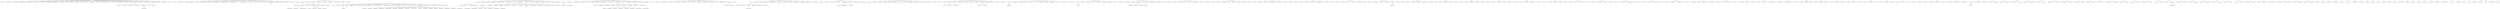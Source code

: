 strict graph "" {
	57	[desc=57,
		id=57,
		type="wicky-viagem"];
	"deh-mateus-gago"	[date="1618-04",
		desc="Mateus Gago",
		group=n,
		id="deh-mateus-gago",
		source="dehergne-g",
		type=person];
	57 -- "deh-mateus-gago"	[attribute="wicky-viagem",
		date="1618-04",
		value=57];
	"deh-giovanni-domenico-gayati"	[date="1618-04",
		desc="Giovanni Domenico Gayati",
		group=n,
		id="deh-giovanni-domenico-gayati",
		source="dehergne-g",
		type=person];
	57 -- "deh-giovanni-domenico-gayati"	[attribute="wicky-viagem",
		date="1618-04",
		value=57];
	"deh-humbert-saint-laurent"	[date="1618-04",
		desc="Humbert Saint-Laurent",
		group=n,
		id="deh-humbert-saint-laurent",
		source="dehergne-s",
		type=person];
	57 -- "deh-humbert-saint-laurent"	[attribute="wicky-viagem",
		date="1618-04",
		value=57];
	"deh-johann-adam-schall-von-bell"	[date="1618-04",
		desc="Johann Adam Schall von Bell",
		group=n,
		id="deh-johann-adam-schall-von-bell",
		source="dehergne-s",
		type=person];
	57 -- "deh-johann-adam-schall-von-bell"	[attribute="wicky-viagem",
		date="1618-04",
		value=57];
	"deh-johann-terrenz-schreck"	[date="1618-04",
		desc="Johann Terrenz Schreck",
		group=n,
		id="deh-johann-terrenz-schreck",
		source="dehergne-s",
		type=person];
	57 -- "deh-johann-terrenz-schreck"	[attribute="wicky-viagem",
		date="1618-04",
		value=57];
	"deh-matias-de-sousa"	[date="1618-04",
		desc="Matias de Sousa",
		group=n,
		id="deh-matias-de-sousa",
		source="dehergne-s",
		type=person];
	57 -- "deh-matias-de-sousa"	[attribute="wicky-viagem",
		date="1618-04",
		value=57];
	"deh-matias-de-sousa-ref1"	[date="1618-04",
		desc="Nicolas Trigault",
		group=referido,
		id="deh-matias-de-sousa-ref1",
		source="dehergne-s",
		type=person];
	57 -- "deh-matias-de-sousa-ref1"	[attribute="wicky-viagem",
		date="1618-04",
		value=57];
	"deh-eli-philippe-trigault"	[date="1618-04",
		desc="Elie (Philippe) Trigault",
		group=n,
		id="deh-eli-philippe-trigault",
		source="dehergne-t",
		type=person];
	57 -- "deh-eli-philippe-trigault"	[attribute="wicky-viagem",
		date="1618-04",
		value=57];
	"deh-eli-philippe-trigault-irmao"	[date="1618-04",
		desc="Nicolas Trigault",
		group=irmao,
		id="deh-eli-philippe-trigault-irmao",
		source="dehergne-t",
		type=person];
	57 -- "deh-eli-philippe-trigault-irmao"	[attribute="wicky-viagem",
		date="1618-04",
		value=57];
	"deh-nicolas-trigault"	[date="1607-02-05",
		desc="Nicolas Trigault",
		group=n,
		id="deh-nicolas-trigault",
		source="dehergne-t",
		type=person];
	57 -- "deh-nicolas-trigault"	[attribute="wicky-viagem",
		date="1618-04",
		value=57];
	"deh-joao-da-veiga"	[date="1618-04",
		desc="João da Veiga",
		group=n,
		id="deh-joao-da-veiga",
		source="dehergne-v",
		type=person];
	57 -- "deh-joao-da-veiga"	[attribute="wicky-viagem",
		date="1618-04",
		value=57];
	"deh-gil-de-abreu"	[date="1618-04",
		desc="Gil de Abreu",
		group=n,
		id="deh-gil-de-abreu",
		source="dehergne-a",
		type=person];
	57 -- "deh-gil-de-abreu"	[attribute="wicky-viagem",
		date="1618-04",
		value=57];
	"deh-johann-alberich"	[date="1618-04",
		desc="Johann Alberich",
		group=n,
		id="deh-johann-alberich",
		source="dehergne-a",
		type=person];
	57 -- "deh-johann-alberich"	[attribute="wicky-viagem",
		date="1618-04",
		value=57];
	"deh-goncalo-dias"	[date="1618-04",
		desc="Gonçalo Dias",
		group=n,
		id="deh-goncalo-dias",
		source="dehergne-d",
		type=person];
	57 -- "deh-goncalo-dias"	[attribute="wicky-viagem",
		date="1618-04",
		value=57];
	"deh-joao-ferreira"	[date="1618-04",
		desc="João Ferreira",
		group=n,
		id="deh-joao-ferreira",
		source="dehergne-f",
		type=person];
	57 -- "deh-joao-ferreira"	[attribute="wicky-viagem",
		date="1618-04",
		value=57];
	"deh-manuel-de-figueiredo"	[date="1618-04",
		desc="Manuel de Figueiredo",
		group=n,
		id="deh-manuel-de-figueiredo",
		source="dehergne-f",
		type=person];
	57 -- "deh-manuel-de-figueiredo"	[attribute="wicky-viagem",
		date="1618-04",
		value=57];
	"deh-rui-de-figueiredo"	[date="1618-04",
		desc="Rui de Figueiredo",
		group=n,
		id="deh-rui-de-figueiredo",
		source="dehergne-f",
		type=person];
	57 -- "deh-rui-de-figueiredo"	[attribute="wicky-viagem",
		date="1618-04",
		value=57];
	"deh-rui-figueiredo-ref1"	[date="1618-04",
		desc="Manuel de Figueiredo",
		group=referido,
		id="deh-rui-figueiredo-ref1",
		source="dehergne-f",
		type=person];
	57 -- "deh-rui-figueiredo-ref1"	[attribute="wicky-viagem",
		date="1618-04",
		value=57];
	"deh-joao-frois"	[date="1618-04",
		desc="João Fróis",
		group=n,
		id="deh-joao-frois",
		source="dehergne-f",
		type=person];
	57 -- "deh-joao-frois"	[attribute="wicky-viagem",
		date="1618-04",
		value=57];
	"deh-francisco-furtado"	[date="1618-04",
		desc="Francisco Furtado",
		group=n,
		id="deh-francisco-furtado",
		source="dehergne-f",
		type=person];
	57 -- "deh-francisco-furtado"	[attribute="wicky-viagem",
		date="1618-04",
		value=57];
	"deh-wenzel-pantaleon-kirwitzer"	[date="1618-04",
		desc="Wenzel Pantaleon Kirwitzer",
		group=n,
		id="deh-wenzel-pantaleon-kirwitzer",
		source="dehergne-k",
		type=person];
	57 -- "deh-wenzel-pantaleon-kirwitzer"	[attribute="wicky-viagem",
		date="1618-04",
		value=57];
	"deh-gaspar-luis"	[date="1618-04",
		desc="Gaspar Luís",
		group=n,
		id="deh-gaspar-luis",
		source="dehergne-l",
		type=person];
	57 -- "deh-gaspar-luis"	[attribute="wicky-viagem",
		date="1618-04",
		value=57];
	"deh-giacomo-rho"	[date="1618-04",
		desc="Giacomo Rho",
		group=n,
		id="deh-giacomo-rho",
		source="dehergne-r",
		type=person];
	57 -- "deh-giacomo-rho"	[attribute="wicky-viagem",
		date="1618-04",
		value=57];
	"deh-gabriel-de-matos"	[date="1596-04-10",
		desc="Gabriel de Matos",
		group=n,
		id="deh-gabriel-de-matos",
		source="dehergne-m",
		type=person];
	57 -- "deh-gabriel-de-matos"	[attribute="wicky-viagem",
		date="1618-04",
		value=57];
	"deh-alvaro-cabral"	[date="1618-04",
		desc="Álvaro Cabral",
		group=n,
		id="deh-alvaro-cabral",
		source="dehergne-c",
		type=person];
	57 -- "deh-alvaro-cabral"	[attribute="wicky-viagem",
		date="1618-04",
		value=57];
	"deh-antonio-francisco-cardim"	[date="1649-04-15",
		desc="António Francisco Cardim",
		group=n,
		id="deh-antonio-francisco-cardim",
		source="dehergne-c",
		type=person];
	57 -- "deh-antonio-francisco-cardim"	[attribute="wicky-viagem",
		date="1618-04",
		value=57];
	"deh-paolo-cavallina"	[date="1618-04",
		desc="Paolo Cavallina",
		group=n,
		id="deh-paolo-cavallina",
		source="dehergne-c",
		type=person];
	57 -- "deh-paolo-cavallina"	[attribute="wicky-viagem",
		date="1618-04",
		value=57];
	"deh-jean-de-celle"	[date="1618-04",
		desc="Jean de Celle",
		group=n,
		id="deh-jean-de-celle",
		source="dehergne-c",
		type=person];
	57 -- "deh-jean-de-celle"	[attribute="wicky-viagem",
		date="1618-04",
		value=57];
	"deh-diogo-correia-valente"	[date="1618-04",
		desc="Diogo Correia Valente",
		group=n,
		id="deh-diogo-correia-valente",
		source="dehergne-c",
		type=person];
	57 -- "deh-diogo-correia-valente"	[attribute="wicky-viagem",
		date="1618-04",
		value=57];
	"deh-quentin-cousin"	[date="1618-04",
		desc="Quentin Cousin",
		group=n,
		id="deh-quentin-cousin",
		source="dehergne-c",
		type=person];
	57 -- "deh-quentin-cousin"	[attribute="wicky-viagem",
		date="1618-04",
		value=57];
	"deh-simao-da-cunha"	[date="1618-04",
		desc="Simão da Cunha",
		group=n,
		id="deh-simao-da-cunha",
		source="dehergne-c",
		type=person];
	57 -- "deh-simao-da-cunha"	[attribute="wicky-viagem",
		date="1618-04",
		value=57];
	48	[desc=48,
		id=48,
		type="wicky-viagem"];
	"deh-nicolas-trigault" -- 48	[attribute="wicky-viagem",
		date="1607-02-05",
		value=48];
	39	[desc=39,
		id=39,
		type="wicky-viagem"];
	"deh-gabriel-de-matos" -- 39	[attribute="wicky-viagem",
		date="1596-04-10",
		value=39];
	82	[desc=82,
		id=82,
		type="wicky-viagem"];
	"deh-antonio-francisco-cardim" -- 82	[attribute="wicky-viagem",
		date="1649-04-15",
		value=82];
	87	[desc=87,
		id=87,
		type="wicky-viagem"];
	"deh-giandomenico-gabiani"	[date="1655-03-23",
		desc="Giandomenico Gabiani",
		group=n,
		id="deh-giandomenico-gabiani",
		source="dehergne-g",
		type=person];
	87 -- "deh-giandomenico-gabiani"	[attribute="wicky-viagem",
		date="1655-03-23",
		value=87];
	"deh-louis-gobet"	[date="1655-03-23",
		desc="Louis Gobet",
		group=n,
		id="deh-louis-gobet",
		source="dehergne-g",
		type=person];
	87 -- "deh-louis-gobet"	[attribute="wicky-viagem",
		date="1655-03-23",
		value=87];
	"deh-goncalo-de-oliveira"	[date="1655-03-23",
		desc="Gonçalo de Oliveira",
		group=n,
		id="deh-goncalo-de-oliveira",
		source="dehergne-o",
		type=person];
	87 -- "deh-goncalo-de-oliveira"	[attribute="wicky-viagem",
		date="1655-03-23",
		value=87];
	"deh-manoel-soares"	[date="1655-03-23",
		desc="Manoel Soares",
		group=n,
		id="deh-manoel-soares",
		source="dehergne-s",
		type=person];
	87 -- "deh-manoel-soares"	[attribute="wicky-viagem",
		date="1655-03-23",
		value=87];
	"deh-joseph-francois-tissanier"	[date="1655-03-23",
		desc="Joseph François Tissanier",
		group=n,
		id="deh-joseph-francois-tissanier",
		source="dehergne-t",
		type=person];
	87 -- "deh-joseph-francois-tissanier"	[attribute="wicky-viagem",
		date="1655-03-23",
		value=87];
	"deh-pierre-albier"	[date="1655-03-23",
		desc="Pierre Albier",
		group=n,
		id="deh-pierre-albier",
		source="dehergne-a",
		type=person];
	87 -- "deh-pierre-albier"	[attribute="wicky-viagem",
		date="1655-03-23",
		value=87];
	"deh-ignace-baudet-de-beauregard"	[date="1655-03-23",
		desc="Ignace Baudet de Beauregard",
		group=n,
		id="deh-ignace-baudet-de-beauregard",
		source="dehergne-b",
		type=person];
	87 -- "deh-ignace-baudet-de-beauregard"	[attribute="wicky-viagem",
		date="1655-03-23",
		value=87];
	"deh-ignace-baudet-de-beauregard-ref1"	[date="1655-03-23",
		desc="Edmond Poncet",
		group=referido,
		id="deh-ignace-baudet-de-beauregard-ref1",
		source="dehergne-b",
		type=person];
	87 -- "deh-ignace-baudet-de-beauregard-ref1"	[attribute="wicky-viagem",
		date="1655-03-23",
		value=87];
	"deh-ignace-baudet-de-beauregard-ref2"	[date="1655-03-23",
		desc="Germain Macret",
		group=referido,
		id="deh-ignace-baudet-de-beauregard-ref2",
		source="dehergne-b",
		type=person];
	87 -- "deh-ignace-baudet-de-beauregard-ref2"	[attribute="wicky-viagem",
		date="1655-03-23",
		value=87];
	"deh-ignace-baudet-de-beauregard-ref3"	[date="1655-03-23",
		desc="Domenico Fuciti",
		group=referido,
		id="deh-ignace-baudet-de-beauregard-ref3",
		source="dehergne-b",
		type=person];
	87 -- "deh-ignace-baudet-de-beauregard-ref3"	[attribute="wicky-viagem",
		date="1655-03-23",
		value=87];
	"deh-jean-forget"	[date="1655-03-23",
		desc="Jean Forget",
		group=n,
		id="deh-jean-forget",
		source="dehergne-f",
		type=person];
	87 -- "deh-jean-forget"	[attribute="wicky-viagem",
		date="1655-03-23",
		value=87];
	"deh-domenico-fuciti"	[date="1655-03-23",
		desc="Domenico Fuciti",
		group=n,
		id="deh-domenico-fuciti",
		source="dehergne-f",
		type=person];
	87 -- "deh-domenico-fuciti"	[attribute="wicky-viagem",
		date="1655-03-23",
		value=87];
	"deh-pedro-de-lis"	[date="1655-03-23",
		desc="Pedro de Lis",
		group=n,
		id="deh-pedro-de-lis",
		source="dehergne-l",
		type=person];
	87 -- "deh-pedro-de-lis"	[attribute="wicky-viagem",
		date="1655-03-23",
		value=87];
	"deh-edmond-poncet"	[date="1655-03-23",
		desc="Edmond Poncet",
		group=n,
		id="deh-edmond-poncet",
		source="dehergne-p",
		type=person];
	87 -- "deh-edmond-poncet"	[attribute="wicky-viagem",
		date="1655-03-23",
		value=87];
	"deh-baltasar-diego-da-rocha"	[date=1683,
		desc="Baltasar Diego da Rocha",
		group=n,
		id="deh-baltasar-diego-da-rocha",
		source="dehergne-r",
		type=person];
	87 -- "deh-baltasar-diego-da-rocha"	[attribute="wicky-viagem",
		date="1655-03-23",
		value=87];
	"deh-germain-macret"	[date="1655-03-23",
		desc="Germain Macret",
		group=n,
		id="deh-germain-macret",
		source="dehergne-m",
		type=person];
	87 -- "deh-germain-macret"	[attribute="wicky-viagem",
		date="1655-03-23",
		value=87];
	"deh-claude-motel"	[date="1655-03-23",
		desc="Claude Motel",
		group=n,
		id="deh-claude-motel",
		source="dehergne-m",
		type=person];
	87 -- "deh-claude-motel"	[attribute="wicky-viagem",
		date="1655-03-23",
		value=87];
	"deh-jacques-motel"	[date="1655-03-23",
		desc="Jacques Motel",
		group=n,
		id="deh-jacques-motel",
		source="dehergne-m",
		type=person];
	87 -- "deh-jacques-motel"	[attribute="wicky-viagem",
		date="1655-03-23",
		value=87];
	"deh-nicolas-motel"	[date="1655-03-23",
		desc="Nicolas Motel",
		group=n,
		id="deh-nicolas-motel",
		source="dehergne-m",
		type=person];
	87 -- "deh-nicolas-motel"	[attribute="wicky-viagem",
		date="1655-03-23",
		value=87];
	"deh-christophe-cloche"	[date="1655-03-23",
		desc="Christophe Cloche",
		group=n,
		id="deh-christophe-cloche",
		source="dehergne-c",
		type=person];
	87 -- "deh-christophe-cloche"	[attribute="wicky-viagem",
		date="1655-03-23",
		value=87];
	106	[desc=106,
		id=106,
		type="wicky-viagem"];
	"deh-baltasar-diego-da-rocha" -- 106	[attribute="wicky-viagem",
		date=1683,
		value=106];
	89	[desc=89,
		id=89,
		type="wicky-viagem"];
	"deh-giovanni-maria-guicciardi"	[date="1657-04-04",
		desc="Giovanni Maria Guicciardi",
		group=n,
		id="deh-giovanni-maria-guicciardi",
		source="dehergne-g",
		type=person];
	89 -- "deh-giovanni-maria-guicciardi"	[attribute="wicky-viagem",
		date="1657-04-04",
		value=89];
	"deh-prospero-intorcetta"	[date="1673-03-15",
		desc="Prospero Intorcetta",
		group=n,
		id="deh-prospero-intorcetta",
		source="dehergne-i",
		type=person];
	89 -- "deh-prospero-intorcetta"	[attribute="wicky-viagem",
		date="1657-04-04",
		value=89];
	"deh-franz-xaver-scheffelmayr"	[date="1657-04-04",
		desc="Franz Xaver Scheffelmayr",
		group=n,
		id="deh-franz-xaver-scheffelmayr",
		source="dehergne-s",
		type=person];
	89 -- "deh-franz-xaver-scheffelmayr"	[attribute="wicky-viagem",
		date="1657-04-04",
		value=89];
	"deh-antonio-veloso"	[date="1624-03-25",
		desc="António Veloso",
		group=n,
		id="deh-antonio-veloso",
		source="dehergne-v",
		type=person];
	89 -- "deh-antonio-veloso"	[attribute="wicky-viagem",
		date="1657-04-04",
		value=89];
	"deh-ferdinand-verbiest"	[date="1657-04-04",
		desc="Ferdinand Verbiest",
		group=n,
		id="deh-ferdinand-verbiest",
		source="dehergne-v",
		type=person];
	89 -- "deh-ferdinand-verbiest"	[attribute="wicky-viagem",
		date="1657-04-04",
		value=89];
	"deh-franz-xavier"	[date="1657-04-04",
		desc="Franz Xavier",
		group=n,
		id="deh-franz-xavier",
		source="dehergne-x",
		type=person];
	89 -- "deh-franz-xavier"	[attribute="wicky-viagem",
		date="1657-04-04",
		value=89];
	"deh-afonso-aires"	[date="1657-04-04",
		desc="Afonso Aires",
		group=n,
		id="deh-afonso-aires",
		source="dehergne-a",
		type=person];
	89 -- "deh-afonso-aires"	[attribute="wicky-viagem",
		date="1657-04-04",
		value=89];
	"deh-jean-brandi"	[date="1657-04-04",
		desc="Jean Brandi",
		group=n,
		id="deh-jean-brandi",
		source="dehergne-b",
		type=person];
	89 -- "deh-jean-brandi"	[attribute="wicky-viagem",
		date="1657-04-04",
		value=89];
	"deh-jakob-dimer"	[date="1657-04-04",
		desc="Jakob Dimer",
		group=n,
		id="deh-jakob-dimer",
		source="dehergne-d",
		type=person];
	89 -- "deh-jakob-dimer"	[attribute="wicky-viagem",
		date="1657-04-04",
		value=89];
	"deh-albert-le-comte-dorville"	[date="1657-04-04",
		desc="Albert le Comte Dorville",
		group=n,
		id="deh-albert-le-comte-dorville",
		source="dehergne-d",
		type=person];
	89 -- "deh-albert-le-comte-dorville"	[attribute="wicky-viagem",
		date="1657-04-04",
		value=89];
	"deh-amador-fernandes"	[date="1657-04-04",
		desc="Amador Fernandes",
		group=n,
		id="deh-amador-fernandes",
		source="dehergne-f",
		type=person];
	89 -- "deh-amador-fernandes"	[attribute="wicky-viagem",
		date="1657-04-04",
		value=89];
	"deh-andre-ferrao"	[date="1657-04-04",
		desc="André Ferrão",
		group=n,
		id="deh-andre-ferrao",
		source="dehergne-f",
		type=person];
	89 -- "deh-andre-ferrao"	[attribute="wicky-viagem",
		date="1657-04-04",
		value=89];
	"deh-joao-de-figueiredo"	[date="1657-04-04",
		desc="João de Figueiredo",
		group=n,
		id="deh-joao-de-figueiredo",
		source="dehergne-f",
		type=person];
	89 -- "deh-joao-de-figueiredo"	[attribute="wicky-viagem",
		date="1657-04-04",
		value=89];
	"deh-christian-wolfgang-henriques-herdtrich"	[date="1657-04-04",
		desc="Christian Wolfgang Henriques Herdtrich",
		group=n,
		id="deh-christian-wolfgang-henriques-herdtrich",
		source="dehergne-h",
		type=person];
	89 -- "deh-christian-wolfgang-henriques-herdtrich"	[attribute="wicky-viagem",
		date="1657-04-04",
		value=89];
	"deh-giovanni-gregorio-parisi"	[date="1657-04-04",
		desc="Giovanni Gregorio Parisi",
		group=n,
		id="deh-giovanni-gregorio-parisi",
		source="dehergne-p",
		type=person];
	89 -- "deh-giovanni-gregorio-parisi"	[attribute="wicky-viagem",
		date="1657-04-04",
		value=89];
	"deh-antonio-preto"	[date="1657-04-04",
		desc="António Preto",
		group=n,
		id="deh-antonio-preto",
		source="dehergne-p",
		type=person];
	89 -- "deh-antonio-preto"	[attribute="wicky-viagem",
		date="1657-04-04",
		value=89];
	"deh-jose-de-magalhaes"	[date="1657-04-04",
		desc="José de Magalhães",
		group=n,
		id="deh-jose-de-magalhaes",
		source="dehergne-m",
		type=person];
	89 -- "deh-jose-de-magalhaes"	[attribute="wicky-viagem",
		date="1657-04-04",
		value=89];
	"deh-martino-martini"	[date="1640-03-26",
		desc="Martino Martini",
		group=n,
		id="deh-martino-martini",
		source="dehergne-m",
		type=person];
	89 -- "deh-martino-martini"	[attribute="wicky-viagem",
		date="1657-04-04",
		value=89];
	"deh-francois-clement"	[date="1657-04-04",
		desc="François Clément",
		group=n,
		id="deh-francois-clement",
		source="dehergne-c",
		type=person];
	89 -- "deh-francois-clement"	[attribute="wicky-viagem",
		date="1657-04-04",
		value=89];
	"deh-joao-couceiro"	[date="1657-04-04",
		desc="João Couceiro",
		group=n,
		id="deh-joao-couceiro",
		source="dehergne-c",
		type=person];
	89 -- "deh-joao-couceiro"	[attribute="wicky-viagem",
		date="1657-04-04",
		value=89];
	99	[desc=99,
		id=99,
		type="wicky-viagem"];
	"deh-prospero-intorcetta" -- 99	[attribute="wicky-viagem",
		date="1673-03-15",
		value=99];
	62	[desc=62,
		id=62,
		type="wicky-viagem"];
	"deh-antonio-veloso" -- 62	[attribute="wicky-viagem",
		date="1624-03-25",
		value=62];
	75	[desc=75,
		id=75,
		type="wicky-viagem"];
	"deh-martino-martini" -- 75	[attribute="wicky-viagem",
		date="1640-03-26",
		value=75];
	"deh-didachus-garces"	[date="1673-03-15",
		desc="Didachus Garcês",
		group=n,
		id="deh-didachus-garces",
		source="dehergne-g",
		type=person];
	99 -- "deh-didachus-garces"	[attribute="wicky-viagem",
		date="1673-03-15",
		value=99];
	"deh-didachus-garces-ref1"	[date="1673-03-15",
		desc="Prospero Intorcetta",
		group=referido,
		id="deh-didachus-garces-ref1",
		source="dehergne-g",
		type=person];
	99 -- "deh-didachus-garces-ref1"	[attribute="wicky-viagem",
		date="1673-03-15",
		value=99];
	"deh-francesco-maria-gatinara"	[date="1673-03-15",
		desc="Francesco Maria Gatinara",
		group=n,
		id="deh-francesco-maria-gatinara",
		source="dehergne-g",
		type=person];
	99 -- "deh-francesco-maria-gatinara"	[attribute="wicky-viagem",
		date="1673-03-15",
		value=99];
	"deh-lorenzo-tanaglia"	[date="1673-03-15",
		desc="Lorenzo Tanaglia",
		group=n,
		id="deh-lorenzo-tanaglia",
		source="dehergne-t",
		type=person];
	99 -- "deh-lorenzo-tanaglia"	[attribute="wicky-viagem",
		date="1673-03-15",
		value=99];
	"deh-lorenzo-tanaglia-ref1"	[date="1673-03-15",
		desc="Prospero Intorcetta",
		group=referido,
		id="deh-lorenzo-tanaglia-ref1",
		source="dehergne-t",
		type=person];
	99 -- "deh-lorenzo-tanaglia-ref1"	[attribute="wicky-viagem",
		date="1673-03-15",
		value=99];
	"deh-thomas-van-der-elst"	[date="1673-03-15",
		desc="Thomas Van Der Elst",
		group=n,
		id="deh-thomas-van-der-elst",
		source="dehergne-v",
		type=person];
	99 -- "deh-thomas-van-der-elst"	[attribute="wicky-viagem",
		date="1673-03-15",
		value=99];
	"deh-thomas-van-der-eist-ref1"	[date="1673-03-15",
		desc="Prospero Intorcetta",
		group=referido,
		id="deh-thomas-van-der-eist-ref1",
		source="dehergne-v",
		type=person];
	99 -- "deh-thomas-van-der-eist-ref1"	[attribute="wicky-viagem",
		date="1673-03-15",
		value=99];
	"deh-jean-van-moll"	[date="1673-03-15",
		desc="Jean van Moll",
		group=n,
		id="deh-jean-van-moll",
		source="dehergne-v",
		type=person];
	99 -- "deh-jean-van-moll"	[attribute="wicky-viagem",
		date="1673-03-15",
		value=99];
	"deh-jean-van-moll-ref1"	[date="1673-03-15",
		desc="Prospero Intorcetta",
		group=referido,
		id="deh-jean-van-moll-ref1",
		source="dehergne-v",
		type=person];
	99 -- "deh-jean-van-moll-ref1"	[attribute="wicky-viagem",
		date="1673-03-15",
		value=99];
	"deh-adam-algenler"	[date="1673-03-15",
		desc="Adam Algenler",
		group=n,
		id="deh-adam-algenler",
		source="dehergne-a",
		type=person];
	99 -- "deh-adam-algenler"	[attribute="wicky-viagem",
		date="1673-03-15",
		value=99];
	"deh-beat-amrhyn"	[date="1673-03-15",
		desc="Beat Amrhyn",
		group=n,
		id="deh-beat-amrhyn",
		source="dehergne-a",
		type=person];
	99 -- "deh-beat-amrhyn"	[attribute="wicky-viagem",
		date="1673-03-15",
		value=99];
	"deh-francois-belgoder"	[date="1673-03-15",
		desc="François Belgoder",
		group=n,
		id="deh-francois-belgoder",
		source="dehergne-b",
		type=person];
	99 -- "deh-francois-belgoder"	[attribute="wicky-viagem",
		date="1673-03-15",
		value=99];
	"deh-francois-belgoder-ref1"	[date="1673-03-15",
		desc="Prospero Intorcetta",
		group=referido,
		id="deh-francois-belgoder-ref1",
		source="dehergne-b",
		type=person];
	99 -- "deh-francois-belgoder-ref1"	[attribute="wicky-viagem",
		date="1673-03-15",
		value=99];
	"deh-joao-fernandes-fou"	[date="1673-03-15",
		desc="João Fernandes Fou",
		group=n,
		id="deh-joao-fernandes-fou",
		source="dehergne-f",
		type=person];
	99 -- "deh-joao-fernandes-fou"	[attribute="wicky-viagem",
		date="1673-03-15",
		value=99];
	"deh-joao-fernandes-fou-ref1"	[date="1673-03-15",
		desc="Prospero Intorcetta",
		group=referido,
		id="deh-joao-fernandes-fou-ref1",
		source="dehergne-f",
		type=person];
	99 -- "deh-joao-fernandes-fou-ref1"	[attribute="wicky-viagem",
		date="1673-03-15",
		value=99];
	"deh-simao-rodrigues"	[date="1673-03-15",
		desc="Simão Rodrigues",
		group=n,
		id="deh-simao-rodrigues",
		source="dehergne-r",
		type=person];
	99 -- "deh-simao-rodrigues"	[attribute="wicky-viagem",
		date="1673-03-15",
		value=99];
	"simao-rodrigues-ref1"	[date="1673-03-15",
		desc="Prospero Intorcetta",
		group=referido,
		id="simao-rodrigues-ref1",
		source="dehergne-r",
		type=person];
	99 -- "simao-rodrigues-ref1"	[attribute="wicky-viagem",
		date="1673-03-15",
		value=99];
	117	[desc=117,
		id=117,
		type="wicky-viagem"];
	"deh-antonio-da-silva"	[date=1694,
		desc="António da Silva",
		group=n,
		id="deh-antonio-da-silva",
		source="dehergne-s",
		type=person];
	117 -- "deh-antonio-da-silva"	[attribute="wicky-viagem",
		date=1694,
		value=117];
	"deh-manuel-ferreira-ref1"	[date="1658-04-19",
		desc="Manuel Ferreyra",
		group=referido,
		id="deh-manuel-ferreira-ref1",
		source="dehergne-f",
		type=person];
	117 -- "deh-manuel-ferreira-ref1"	[attribute="wicky-viagem",
		date=1694,
		value=117];
	"deh-inacio-lopes"	[date=1694,
		desc="Inácio Lopes",
		group=n,
		id="deh-inacio-lopes",
		source="dehergne-l",
		type=person];
	117 -- "deh-inacio-lopes"	[attribute="wicky-viagem",
		date=1694,
		value=117];
	"deh-francisco-rodrigues"	[date=1694,
		desc="Francisco Rodrigues",
		group=n,
		id="deh-francisco-rodrigues",
		source="dehergne-r",
		type=person];
	117 -- "deh-francisco-rodrigues"	[attribute="wicky-viagem",
		date=1694,
		value=117];
	"deh-antonio-rosado"	[date=1694,
		desc="António Rosado",
		group=n,
		id="deh-antonio-rosado",
		source="dehergne-r",
		type=person];
	117 -- "deh-antonio-rosado"	[attribute="wicky-viagem",
		date=1694,
		obs="Dehergne não coloca o seu nº de Wicky, informação acrescentada segundo Wicky",
		value=117];
	"deh-giuseppe-candone"	[date="1666-04-15",
		desc="Giuseppe Candone",
		group=n,
		id="deh-giuseppe-candone",
		source="dehergne-c",
		type=person];
	117 -- "deh-giuseppe-candone"	[attribute="wicky-viagem",
		date=1694,
		value=117];
	"deh-andre-carneiro"	[date=1694,
		desc="André Carneiro",
		group=n,
		id="deh-andre-carneiro",
		source="dehergne-c",
		type=person];
	117 -- "deh-andre-carneiro"	[attribute="wicky-viagem",
		date=1694,
		value=117];
	"deh-andre-da-costa"	[date=1694,
		desc="André da Costa",
		group=n,
		id="deh-andre-da-costa",
		source="dehergne-c",
		type=person];
	117 -- "deh-andre-da-costa"	[attribute="wicky-viagem",
		date=1694,
		value=117];
	"deh-joao-baptista"	[date=1694,
		desc="João Baptista",
		group=n,
		id="deh-joao-baptista",
		source="dehergne-b",
		type=person];
	117 -- "deh-joao-baptista"	[attribute="wicky-viagem",
		date=1694,
		value=117];
	"deh-francisco-barbosa"	[date=1694,
		desc="Francisco Barbosa",
		group=n,
		id="deh-francisco-barbosa",
		source="dehergne-b",
		type=person];
	117 -- "deh-francisco-barbosa"	[attribute="wicky-viagem",
		date=1694,
		value=117];
	"deh-antonio-de-barros"	[date=1694,
		desc="António de Barros",
		group=n,
		id="deh-antonio-de-barros",
		source="dehergne-b",
		type=person];
	117 -- "deh-antonio-de-barros"	[attribute="wicky-viagem",
		date=1694,
		value=117];
	"deh-antao-dantas"	[date=1694,
		desc="Antão Dantas",
		group=n,
		id="deh-antao-dantas",
		source="dehergne-d",
		type=person];
	117 -- "deh-antao-dantas"	[attribute="wicky-viagem",
		date=1694,
		value=117];
	"deh-simao-pinto"	[date=1694,
		desc="Simão Pinto",
		group=n,
		id="deh-simao-pinto",
		source="dehergne-p",
		type=person];
	117 -- "deh-simao-pinto"	[attribute="wicky-viagem",
		date=1694,
		value=117];
	"deh-antonio-francesco-giuseppe-provana"	[date=1719,
		desc="Antonio Francesco Giuseppe Provana",
		group=n,
		id="deh-antonio-francesco-giuseppe-provana",
		source="dehergne-p",
		type=person];
	117 -- "deh-antonio-francesco-giuseppe-provana"	[attribute="wicky-viagem",
		date=1694,
		value=117];
	"deh-domingos-magalhaes"	[date=1694,
		desc="Domingos Magalhães",
		group=n,
		id="deh-domingos-magalhaes",
		source="dehergne-m",
		type=person];
	117 -- "deh-domingos-magalhaes"	[attribute="wicky-viagem",
		date=1694,
		value=117];
	"deh-manuel-da-mata"	[date=1694,
		desc="Manuel da Mata",
		group=n,
		id="deh-manuel-da-mata",
		source="dehergne-m",
		type=person];
	117 -- "deh-manuel-da-mata"	[attribute="wicky-viagem",
		date=1694,
		value=117];
	90	[desc=90,
		id=90,
		type="wicky-viagem"];
	"deh-manuel-ferreira-ref1" -- 90	[attribute="wicky-viagem",
		date="1658-04-19",
		value=90];
	94	[desc=94,
		id=94,
		type="wicky-viagem"];
	"deh-giuseppe-candone" -- 94	[attribute="wicky-viagem",
		date="1666-04-15",
		value=94];
	142	[desc=142,
		id=142,
		type="wicky-viagem"];
	"deh-antonio-francesco-giuseppe-provana" -- 142	[attribute="wicky-viagem",
		date=1719,
		value=142];
	115	[desc=115,
		id=115,
		type="wicky-viagem"];
	"deh-francesco-maria-spinola"	[date=1692,
		desc="Francesco Maria Spinola",
		group=n,
		id="deh-francesco-maria-spinola",
		source="dehergne-s",
		type=person];
	115 -- "deh-francesco-maria-spinola"	[attribute="wicky-viagem",
		date=1692,
		value=115];
	"deh-guillaume-van-der-beken"	[date=1692,
		desc="Guillaume Van der Beken",
		group=n,
		id="deh-guillaume-van-der-beken",
		source="dehergne-v",
		type=person];
	115 -- "deh-guillaume-van-der-beken"	[attribute="wicky-viagem",
		date=1692,
		value=115];
	"deh-antonio-faglia"	[date=1692,
		desc="Antonio Faglia",
		group=n,
		id="deh-antonio-faglia",
		source="dehergne-f",
		type=person];
	115 -- "deh-antonio-faglia"	[attribute="wicky-viagem",
		date=1692,
		value=115];
	"deh-cristoforo-fiori"	[date=1692,
		desc="Cristoforo Fiori",
		group=n,
		id="deh-cristoforo-fiori",
		source="dehergne-f",
		type=person];
	115 -- "deh-cristoforo-fiori"	[attribute="wicky-viagem",
		date=1692,
		value=115];
	"deh-joao-lopes"	[date=1692,
		desc="João Lopes",
		group=n,
		id="deh-joao-lopes",
		source="dehergne-l",
		type=person];
	115 -- "deh-joao-lopes"	[attribute="wicky-viagem",
		date=1692,
		value=115];
	"deh-alessandro-caeglio"	[date=1692,
		desc="Alessandro Ceaglio",
		group=n,
		id="deh-alessandro-caeglio",
		source="dehergne-c",
		type=person];
	115 -- "deh-alessandro-caeglio"	[attribute="wicky-viagem",
		date=1692,
		value=115];
	"deh-jean-baptiste-charandy"	[date=1692,
		desc="Jean-Baptiste Charandy",
		group=n,
		id="deh-jean-baptiste-charandy",
		source="dehergne-c",
		type=person];
	115 -- "deh-jean-baptiste-charandy"	[attribute="wicky-viagem",
		date=1692,
		value=115];
	"deh-jean-baptiste-charandy-ref1"	[date=1692,
		desc="Francesco Maria Spinola",
		group=referido,
		id="deh-jean-baptiste-charandy-ref1",
		source="dehergne-c",
		type=person];
	115 -- "deh-jean-baptiste-charandy-ref1"	[attribute="wicky-viagem",
		date=1692,
		value=115];
	"deh-philippe-couplet"	[date="1656-03-30",
		desc="Philippe Couplet",
		group=n,
		id="deh-philippe-couplet",
		source="dehergne-c",
		type=person];
	115 -- "deh-philippe-couplet"	[attribute="wicky-viagem",
		date=1692,
		value=115];
	"deh-bernardo-osorio"	[date=1692,
		desc="Bernardo Osório",
		group=n,
		id="deh-bernardo-osorio",
		source="dehergne-o",
		type=person];
	115 -- "deh-bernardo-osorio"	[attribute="wicky-viagem",
		date=1692,
		value=115];
	"deh-giuseppe-baudino"	[date=1692,
		desc="Giuseppe Baudino",
		group=n,
		id="deh-giuseppe-baudino",
		source="dehergne-b",
		type=person];
	115 -- "deh-giuseppe-baudino"	[attribute="wicky-viagem",
		date=1692,
		value=115];
	"deh-jean-simon-bayard"	[date=1692,
		desc="Jean-Simon Bayard",
		group=n,
		id="deh-jean-simon-bayard",
		source="dehergne-b",
		type=person];
	115 -- "deh-jean-simon-bayard"	[attribute="wicky-viagem",
		date=1692,
		value=115];
	"deh-christof-brack"	[date=1692,
		desc="Christof Brack",
		group=n,
		id="deh-christof-brack",
		source="dehergne-b",
		type=person];
	115 -- "deh-christof-brack"	[attribute="wicky-viagem",
		date=1692,
		value=115];
	"deh-pierre-francois-daudy"	[date=1692,
		desc="Pierre-François Daudy",
		group=n,
		id="deh-pierre-francois-daudy",
		source="dehergne-d",
		type=person];
	115 -- "deh-pierre-francois-daudy"	[attribute="wicky-viagem",
		date=1692,
		value=115];
	"deh-nicolas-dufour"	[date=1692,
		desc="Nicolas Dufour",
		group=n,
		id="deh-nicolas-dufour",
		source="dehergne-d",
		type=person];
	115 -- "deh-nicolas-dufour"	[attribute="wicky-viagem",
		date=1692,
		value=115];
	88	[desc=88,
		id=88,
		type="wicky-viagem"];
	"deh-philippe-couplet" -- 88	[attribute="wicky-viagem",
		date="1656-03-30",
		value=88];
	113	[desc=113,
		id=113,
		type="wicky-viagem"];
	"deh-giampaolo-gozani"	[date="1690-04-08",
		desc="Giampaolo Gozani",
		group=n,
		id="deh-giampaolo-gozani",
		source="dehergne-g",
		type=person];
	113 -- "deh-giampaolo-gozani"	[attribute="wicky-viagem",
		date="1690-04-08",
		value=113];
	"deh-johann-balthasar-staubach"	[date="1690-04-08",
		desc="Johann Balthasar Staubach",
		group=n,
		id="deh-johann-balthasar-staubach",
		source="dehergne-s",
		type=person];
	113 -- "deh-johann-balthasar-staubach"	[attribute="wicky-viagem",
		date="1690-04-08",
		value=113];
	"deh-leonardo-teixeira"	[date="1690-04-08",
		desc="Leonardo Teixeira",
		group=n,
		id="deh-leonardo-teixeira",
		source="dehergne-t",
		type=person];
	113 -- "deh-leonardo-teixeira"	[attribute="wicky-viagem",
		date="1690-04-08",
		value=113];
	"deh-ludovico-antonio-adorno"	[date="1690-04-08",
		desc="Lodovico António Adorno",
		group=n,
		id="deh-ludovico-antonio-adorno",
		source="dehergne-a",
		type=person];
	113 -- "deh-ludovico-antonio-adorno"	[attribute="wicky-viagem",
		date="1690-04-08",
		value=113];
	"deh-jose-de-almeida-ii"	[date="1690-04-08",
		desc="José de Almeida",
		group=n,
		id="deh-jose-de-almeida-ii",
		source="dehergne-a",
		type=person];
	113 -- "deh-jose-de-almeida-ii"	[attribute="wicky-viagem",
		date="1690-04-08",
		value=113];
	"deh-carlo-amiani"	[date="1690-04-08",
		desc="Carlo Amiani",
		group=n,
		id="deh-carlo-amiani",
		source="dehergne-a",
		type=person];
	113 -- "deh-carlo-amiani"	[attribute="wicky-viagem",
		date="1690-04-08",
		value=113];
	"deh-agostino-barelli"	[date="1690-04-08",
		desc="Agostino Barelli",
		group=n,
		id="deh-agostino-barelli",
		source="dehergne-b",
		type=person];
	113 -- "deh-agostino-barelli"	[attribute="wicky-viagem",
		date="1690-04-08",
		value=113];
	"deh-pietro-balemonte"	[date="1690-04-08",
		desc="Pietro Belmonte",
		group=n,
		id="deh-pietro-balemonte",
		source="dehergne-b",
		type=person];
	113 -- "deh-pietro-balemonte"	[attribute="wicky-viagem",
		date="1690-04-08",
		value=113];
	"deh-pietro-balemonte-ref1"	[date="1690-04-08",
		desc="Alessandro Cicero",
		group=referido,
		id="deh-pietro-balemonte-ref1",
		source="dehergne-b",
		type=person];
	113 -- "deh-pietro-balemonte-ref1"	[attribute="wicky-viagem",
		date="1690-04-08",
		value=113];
	"deh-giovanni-laureati"	[date="1690-04-08",
		desc="Giovanni Laureati",
		group=n,
		id="deh-giovanni-laureati",
		source="dehergne-l",
		type=person];
	113 -- "deh-giovanni-laureati"	[attribute="wicky-viagem",
		date="1690-04-08",
		value=113];
	"deh-isidoro-lucci"	[date="1690-04-08",
		desc="Isidoro Lucci",
		group=n,
		id="deh-isidoro-lucci",
		source="dehergne-l",
		type=person];
	113 -- "deh-isidoro-lucci"	[attribute="wicky-viagem",
		date="1690-04-08",
		value=113];
	"deh-pietro-francesco-capacci"	[date="1690-04-08",
		desc="Pietro Francesco Capacci",
		group=n,
		id="deh-pietro-francesco-capacci",
		source="dehergne-c",
		type=person];
	113 -- "deh-pietro-francesco-capacci"	[attribute="wicky-viagem",
		date="1690-04-08",
		value=113];
	"deh-alessandro-cicero"	[date="1674-04-02",
		desc="Alessandro Cicero",
		group=n,
		id="deh-alessandro-cicero",
		source="dehergne-c",
		type=person];
	113 -- "deh-alessandro-cicero"	[attribute="wicky-viagem",
		date="1690-04-08",
		value=113];
	"deh-matias-correa"	[date="1690-04-08",
		desc="Matias Correa",
		group=n,
		id="deh-matias-correa",
		source="dehergne-c",
		type=person];
	113 -- "deh-matias-correa"	[attribute="wicky-viagem",
		date="1690-04-08",
		value=113];
	100	[desc=100,
		id=100,
		type="wicky-viagem"];
	"deh-alessandro-cicero" -- 100	[attribute="wicky-viagem",
		date="1674-04-02",
		value=100];
	"deh-claudio-filippo-grimaldi"	[date="1666-04-15",
		desc="Claudio Filippo Grimaldi",
		group=n,
		id="deh-claudio-filippo-grimaldi",
		source="dehergne-g",
		type=person];
	94 -- "deh-claudio-filippo-grimaldi"	[attribute="wicky-viagem",
		date="1666-04-15",
		value=94];
	"deh-manuel-de-siqueira-tcheng"	[date="1666-04-15",
		desc="Manuel de Siqueira Tcheng",
		group=n,
		id="deh-manuel-de-siqueira-tcheng",
		source="dehergne-s",
		type=person];
	94 -- "deh-manuel-de-siqueira-tcheng"	[attribute="wicky-viagem",
		date="1666-04-15",
		value=94];
	"deh-francisco-da-veiga"	[date="1666-04-15",
		desc="Francisco da Veiga",
		group=n,
		id="deh-francisco-da-veiga",
		source="dehergne-v",
		type=person];
	94 -- "deh-francisco-da-veiga"	[attribute="wicky-viagem",
		date="1666-04-15",
		value=94];
	"deh-lodovico-azzi"	[date="1666-04-15",
		desc="Lodovico Azzi",
		group=n,
		id="deh-lodovico-azzi",
		source="dehergne-a",
		type=person];
	94 -- "deh-lodovico-azzi"	[attribute="wicky-viagem",
		date="1666-04-15",
		value=94];
	"deh-reginaldo-burger"	[date="1666-04-15",
		desc="Reginaldo Burger",
		group=n,
		id="deh-reginaldo-burger",
		source="dehergne-b",
		type=person];
	94 -- "deh-reginaldo-burger"	[attribute="wicky-viagem",
		date="1666-04-15",
		value=94];
	"deh-de-magistris-ref1"	[date="1637-04-06",
		desc="Giacinto De Magistris",
		group=referido,
		id="deh-de-magistris-ref1",
		source="dehergne-d",
		type=person];
	94 -- "deh-de-magistris-ref1"	[attribute="wicky-viagem",
		date="1666-04-15",
		value=94];
	"deh-giovanni-filippo-de-marini"	[date="1640-03-26",
		desc="Giovanni Filippo De Marini",
		group=n,
		id="deh-giovanni-filippo-de-marini",
		source="dehergne-d",
		type=person];
	94 -- "deh-giovanni-filippo-de-marini"	[attribute="wicky-viagem",
		date="1666-04-15",
		value=94];
	"deh-filippo-maria-fieschi"	[date="1666-04-15",
		desc="Filippo-Maria Fieschi",
		group=n,
		id="deh-filippo-maria-fieschi",
		source="dehergne-f",
		type=person];
	94 -- "deh-filippo-maria-fieschi"	[attribute="wicky-viagem",
		date="1666-04-15",
		value=94];
	"deh-nicolau-da-fonseca"	[date="1666-04-15",
		desc="Nicolau da Fonseca",
		group=n,
		id="deh-nicolau-da-fonseca",
		source="dehergne-f",
		type=person];
	94 -- "deh-nicolau-da-fonseca"	[attribute="wicky-viagem",
		date="1666-04-15",
		value=94];
	"deh-tome-pereira"	[date="1666-04-15",
		desc="Tomé (Sancho) Pereira",
		group=n,
		id="deh-tome-pereira",
		source="dehergne-p",
		type=person];
	94 -- "deh-tome-pereira"	[attribute="wicky-viagem",
		date="1666-04-15",
		value=94];
	"deh-jean-baptiste-maldonado"	[date="1666-04-15",
		desc="Jean-Baptiste Maldonado",
		group=n,
		id="deh-jean-baptiste-maldonado",
		source="dehergne-m",
		type=person];
	94 -- "deh-jean-baptiste-maldonado"	[attribute="wicky-viagem",
		date="1666-04-15",
		value=94];
	"deh-francesco-castiglia"	[date="1666-04-15",
		desc="Francesco Castiglia",
		group=n,
		id="deh-francesco-castiglia",
		source="dehergne-c",
		type=person];
	94 -- "deh-francesco-castiglia"	[attribute="wicky-viagem",
		date="1666-04-15",
		value=94];
	"deh-francesco-castiglia-ref1"	[date="1666-04-15",
		desc="Giovanni Filippo de Marini",
		group=referido,
		id="deh-francesco-castiglia-ref1",
		source="dehergne-c",
		type=person];
	94 -- "deh-francesco-castiglia-ref1"	[attribute="wicky-viagem",
		date="1666-04-15",
		value=94];
	73	[desc=73,
		id=73,
		type="wicky-viagem"];
	"deh-de-magistris-ref1" -- 73	[attribute="wicky-viagem",
		date="1637-04-06",
		value=73];
	"deh-giovanni-filippo-de-marini" -- 75	[attribute="wicky-viagem",
		date="1640-03-26",
		value=75];
	118	[desc=118,
		id=118,
		type="wicky-viagem"];
	"deh-antonio-ferreira"	[date=1695,
		desc="António Ferreira",
		group=n,
		id="deh-antonio-ferreira",
		source="dehergne-f",
		type=person];
	118 -- "deh-antonio-ferreira"	[attribute="wicky-viagem",
		date=1695,
		value=118];
	"deh-luis-de-franca"	[date=1695,
		desc="Luís de França",
		group=n,
		id="deh-luis-de-franca",
		source="dehergne-f",
		type=person];
	118 -- "deh-luis-de-franca"	[attribute="wicky-viagem",
		date=1695,
		value=118];
	"deh-antonio-lopes-junior"	[date=1695,
		desc="António Lopes, júnior",
		group=n,
		id="deh-antonio-lopes-junior",
		source="dehergne-l",
		type=person];
	118 -- "deh-antonio-lopes-junior"	[attribute="wicky-viagem",
		date=1695,
		value=118];
	"deh-carlos-de-resende"	[date=1695,
		desc="Carlos de Resende",
		group=n,
		id="deh-carlos-de-resende",
		source="dehergne-r",
		type=person];
	118 -- "deh-carlos-de-resende"	[attribute="wicky-viagem",
		date=1695,
		value=118];
	"deh-manuel-ribeiro-senior"	[date=1696,
		desc="Manuel Ribeiro, sénior",
		group=n,
		id="deh-manuel-ribeiro-senior",
		source="dehergne-r",
		type=person];
	118 -- "deh-manuel-ribeiro-senior"	[attribute="wicky-viagem",
		date=1695,
		value=118];
	"deh-matias-rodrigues"	[date=1695,
		desc="Matias Rodrigues",
		group=n,
		id="deh-matias-rodrigues",
		source="dehergne-r",
		type=person];
	118 -- "deh-matias-rodrigues"	[attribute="wicky-viagem",
		date=1695,
		value=118];
	"deh-estevao-collasco"	[date=1695,
		desc="Estêvão Collasco",
		group=n,
		id="deh-estevao-collasco",
		source="dehergne-c",
		type=person];
	118 -- "deh-estevao-collasco"	[attribute="wicky-viagem",
		date=1695,
		value=118];
	"deh-antonio-da-costa-iii"	[date=1695,
		desc="António da Costa",
		group=n,
		id="deh-antonio-da-costa-iii",
		source="dehergne-c",
		type=person];
	118 -- "deh-antonio-da-costa-iii"	[attribute="wicky-viagem",
		date=1695,
		value=118];
	"deh-antonio-quental"	[date=1695,
		desc="António Quental",
		group=n,
		id="deh-antonio-quental",
		source="dehergne-q",
		type=person];
	118 -- "deh-antonio-quental"	[attribute="wicky-viagem",
		date=1695,
		value=118];
	"deh-jose-pacheco"	[date=1695,
		desc="José Pacheco",
		group=n,
		id="deh-jose-pacheco",
		source="dehergne-p",
		type=person];
	118 -- "deh-jose-pacheco"	[attribute="wicky-viagem",
		date=1695,
		value=118];
	"deh-joao-pereira-ii"	[date=1695,
		desc="João Pereira",
		group=n,
		id="deh-joao-pereira-ii",
		source="dehergne-p",
		type=person];
	118 -- "deh-joao-pereira-ii"	[attribute="wicky-viagem",
		date=1695,
		value=118];
	"deh-jose-pereira"	[date=1695,
		desc="José Pereira",
		group=n,
		id="deh-jose-pereira",
		source="dehergne-p",
		type=person];
	118 -- "deh-jose-pereira"	[attribute="wicky-viagem",
		date=1695,
		value=118];
	"deh-pedro-de-matos"	[date=1695,
		desc="Pedro de Matos",
		group=n,
		id="deh-pedro-de-matos",
		source="dehergne-m",
		type=person];
	118 -- "deh-pedro-de-matos"	[attribute="wicky-viagem",
		date=1695,
		value=118];
	119	[desc=119,
		id=119,
		type="wicky-viagem"];
	"deh-manuel-ribeiro-senior" -- 119	[attribute="wicky-viagem",
		date=1696,
		value=119];
	139	[desc=139,
		id=139,
		type="wicky-viagem"];
	"deh-karl-slavicek"	[date="1716-03-14",
		desc="Karl Slaviček",
		group=n,
		id="deh-karl-slavicek",
		source="dehergne-s",
		type=person];
	139 -- "deh-karl-slavicek"	[attribute="wicky-viagem",
		date="1716-03-14",
		value=139];
	"deh-manuel-varela"	[date="1716-03-14",
		desc="Manuel Varela",
		group=n,
		id="deh-manuel-varela",
		source="dehergne-v",
		type=person];
	139 -- "deh-manuel-varela"	[attribute="wicky-viagem",
		date="1716-03-14",
		value=139];
	"deh-francisco-alvares"	[date="1715-04-01",
		desc="Francisco Álvares",
		group=n,
		id="deh-francisco-alvares",
		source="dehergne-a",
		type=person];
	139 -- "deh-francisco-alvares"	[attribute="wicky-viagem",
		date="1716-03-14",
		value=139];
	"deh-tome-aranha"	[date="1716-03-14",
		desc="Tomé Aranha",
		group=n,
		id="deh-tome-aranha",
		source="dehergne-a",
		type=person];
	139 -- "deh-tome-aranha"	[attribute="wicky-viagem",
		date="1716-03-14",
		value=139];
	"deh-pedro-de-figueiredo-ii"	[date="1716-03-14",
		desc="Pedro de Figueiredo",
		group=n,
		id="deh-pedro-de-figueiredo-ii",
		source="dehergne-f",
		type=person];
	139 -- "deh-pedro-de-figueiredo-ii"	[attribute="wicky-viagem",
		date="1716-03-14",
		value=139];
	"deh-antonio-freire"	[date="1716-03-14",
		desc="António Freire",
		group=n,
		id="deh-antonio-freire",
		source="dehergne-f",
		type=person];
	139 -- "deh-antonio-freire"	[attribute="wicky-viagem",
		date="1716-03-14",
		value=139];
	"deh-ignatius-koegler"	[date="1716-03-14",
		desc="Ignatius Koegler",
		group=n,
		id="deh-ignatius-koegler",
		source="dehergne-k",
		type=person];
	139 -- "deh-ignatius-koegler"	[attribute="wicky-viagem",
		date="1716-03-14",
		value=139];
	"deh-francisco-de-lima"	[date="1716-03-14",
		desc="Francisco de Lima",
		group=n,
		id="deh-francisco-de-lima",
		source="dehergne-l",
		type=person];
	139 -- "deh-francisco-de-lima"	[attribute="wicky-viagem",
		date="1716-03-14",
		value=139];
	"deh-caetano-lopes"	[date="1734-04-02",
		desc="Caetano Lopes",
		group=n,
		id="deh-caetano-lopes",
		source="dehergne-l",
		type=person];
	139 -- "deh-caetano-lopes"	[attribute="wicky-viagem",
		date="1716-03-14",
		value=139];
	"deh-andre-pereira"	[date="1716-03-14",
		desc="André Pereira",
		group=n,
		id="deh-andre-pereira",
		source="dehergne-p",
		type=person];
	139 -- "deh-andre-pereira"	[attribute="wicky-viagem",
		date="1716-03-14",
		value=139];
	"deh-manuel-pinto-iii"	[date="1716-03-14",
		desc="Manuel Pinto",
		group=n,
		id="deh-manuel-pinto-iii",
		source="dehergne-p",
		type=person];
	139 -- "deh-manuel-pinto-iii"	[attribute="wicky-viagem",
		date="1716-03-14",
		value=139];
	"deh-francisco-moreira"	[date="1716-03-14",
		desc="Francisco Moreira",
		group=n,
		id="deh-francisco-moreira",
		source="dehergne-m",
		type=person];
	139 -- "deh-francisco-moreira"	[attribute="wicky-viagem",
		date="1716-03-14",
		value=139];
	"deh-francisco-de-cordes"	[date="1716-03-14",
		desc="Francisco Cordes",
		group=n,
		id="deh-francisco-de-cordes",
		source="dehergne-c",
		type=person];
	139 -- "deh-francisco-de-cordes"	[attribute="wicky-viagem",
		date="1716-03-14",
		value=139];
	138	[desc=138,
		id=138,
		type="wicky-viagem"];
	"deh-francisco-alvares" -- 138	[attribute="wicky-viagem",
		date="1715-04-01",
		value=138];
	153	[desc=153,
		id=153,
		type="wicky-viagem"];
	"deh-caetano-lopes" -- 153	[attribute="wicky-viagem",
		date="1734-04-02",
		value=153];
	129	[desc=129,
		id=129,
		type="wicky-viagem"];
	"deh-luigi-gonzaga"	[date=1706,
		desc="Luigi Gonzaga",
		group=n,
		id="deh-luigi-gonzaga",
		source="dehergne-g",
		type=person];
	129 -- "deh-luigi-gonzaga"	[attribute="wicky-viagem",
		date=1706,
		value=129];
	"deh-franz-stadlin"	[date=1706,
		desc="Franz Stadlin",
		group=n,
		id="deh-franz-stadlin",
		source="dehergne-s",
		type=person];
	129 -- "deh-franz-stadlin"	[attribute="wicky-viagem",
		date=1706,
		value=129];
	"deh-miguel-vieira"	[date=1706,
		desc="Miguel Vieira",
		group=n,
		id="deh-miguel-vieira",
		source="dehergne-v",
		type=person];
	129 -- "deh-miguel-vieira"	[attribute="wicky-viagem",
		date=1706,
		value=129];
	"deh-jan-baptista-chrzciciel-bakowski"	[date=1706,
		desc="Jan Baptista Chrzciciel Bakowski",
		group=n,
		id="deh-jan-baptista-chrzciciel-bakowski",
		source="dehergne-b",
		type=person];
	129 -- "deh-jan-baptista-chrzciciel-bakowski"	[attribute="wicky-viagem",
		date=1706,
		value=129];
	"deh-leopold-liebstain"	[date=1706,
		desc="Leopold Liebstain",
		group=n,
		id="deh-leopold-liebstain",
		source="dehergne-l",
		type=person];
	129 -- "deh-leopold-liebstain"	[attribute="wicky-viagem",
		date=1706,
		value=129];
	"deh-agostino-cappelli"	[date=1706,
		desc="Agostino Cappelli",
		group=n,
		id="deh-agostino-cappelli",
		source="dehergne-c",
		type=person];
	129 -- "deh-agostino-cappelli"	[attribute="wicky-viagem",
		date=1706,
		obs="Dehergne não coloca o Wicky, corrigido a partir de Wicky",
		value=129];
	"deh-agostino-cappelli-ref1"	[date=1706,
		desc="Jan Baptista Chrzciciel Bakowski",
		group=referido,
		id="deh-agostino-cappelli-ref1",
		source="dehergne-c",
		type=person];
	129 -- "deh-agostino-cappelli-ref1"	[attribute="wicky-viagem",
		date=1706,
		value=129];
	"deh-agostino-cappelli-ref2"	[date=1706,
		desc="Johann Baptist Messari",
		group=referido,
		id="deh-agostino-cappelli-ref2",
		source="dehergne-c",
		type=person];
	129 -- "deh-agostino-cappelli-ref2"	[attribute="wicky-viagem",
		date=1706,
		value=129];
	"deh-kaspar-castner"	[date=1696,
		desc="Kaspar Castner",
		group=n,
		id="deh-kaspar-castner",
		source="dehergne-c",
		type=person];
	129 -- "deh-kaspar-castner"	[attribute="wicky-viagem",
		date=1706,
		value=129];
	"deh-francois-noel"	[date=1684,
		desc="François Noël",
		group=n,
		id="deh-francois-noel",
		source="dehergne-n",
		type=person];
	129 -- "deh-francois-noel"	[attribute="wicky-viagem",
		date=1706,
		value=129];
	"deh-romain-hinderer"	[date=1706,
		desc="Romain Hinderer",
		group=n,
		id="deh-romain-hinderer",
		source="dehergne-h",
		type=person];
	129 -- "deh-romain-hinderer"	[attribute="wicky-viagem",
		date=1706,
		value=129];
	"deh-johann-baptist-messari"	[date=1706,
		desc="Johann Baptist Messari",
		group=n,
		id="deh-johann-baptist-messari",
		source="dehergne-m",
		type=person];
	129 -- "deh-johann-baptist-messari"	[attribute="wicky-viagem",
		date=1706,
		value=129];
	"deh-kaspar-castner" -- 119	[attribute="wicky-viagem",
		date=1696,
		value=119];
	107	[desc=107,
		id=107,
		type="wicky-viagem"];
	"deh-francois-noel" -- 107	[attribute="wicky-viagem",
		date=1684,
		value=107];
	78	[desc=78,
		id=78,
		type="wicky-viagem"];
	"deh-alvaro-semedo"	[date="1608-03-29",
		desc="Álvaro Semedo",
		group=n,
		id="deh-alvaro-semedo",
		source="dehergne-s",
		type=person];
	78 -- "deh-alvaro-semedo"	[attribute="wicky-viagem",
		date="1644-04-12",
		value=78];
	"deh-bartolome-de-sequeira"	[date="1644-04-12",
		desc="Bartolomé de Sequeira",
		group=n,
		id="deh-bartolome-de-sequeira",
		source="dehergne-s",
		type=person];
	78 -- "deh-bartolome-de-sequeira"	[attribute="wicky-viagem",
		date="1644-04-12",
		value=78];
	"deh-johannes-nikolaus-smogulecki"	[date="1644-04-12",
		desc="Johannes Nikolaus Smogulecki",
		group=n,
		id="deh-johannes-nikolaus-smogulecki",
		source="dehergne-s",
		type=person];
	78 -- "deh-johannes-nikolaus-smogulecki"	[attribute="wicky-viagem",
		date="1644-04-12",
		value=78];
	"deh-heinrich-van-vlierden"	[date="1644-04-12",
		desc="Heinrich Van Vlierden",
		group=n,
		id="deh-heinrich-van-vlierden",
		source="dehergne-v",
		type=person];
	78 -- "deh-heinrich-van-vlierden"	[attribute="wicky-viagem",
		date="1644-04-12",
		value=78];
	"deh-albert-brac"	[date="1644-04-12",
		desc="Albert Brac",
		group=n,
		id="deh-albert-brac",
		source="dehergne-b",
		type=person];
	78 -- "deh-albert-brac"	[attribute="wicky-viagem",
		date="1644-04-12",
		value=78];
	"deh-girolamo-finochiaro"	[date="1644-04-12",
		desc="Girolamo Finochiaro",
		group=n,
		id="deh-girolamo-finochiaro",
		source="dehergne-f",
		type=person];
	78 -- "deh-girolamo-finochiaro"	[attribute="wicky-viagem",
		date="1644-04-12",
		value=78];
	"deh-ignace-lagot"	[date="1644-04-12",
		desc="Ignace Lagot",
		group=n,
		id="deh-ignace-lagot",
		source="dehergne-l",
		type=person];
	78 -- "deh-ignace-lagot"	[attribute="wicky-viagem",
		date="1644-04-12",
		value=78];
	"deh-giovanni-raffaele"	[date="1644-04-12",
		desc="Giovanni Raffaele",
		group=n,
		id="deh-giovanni-raffaele",
		source="dehergne-r",
		type=person];
	78 -- "deh-giovanni-raffaele"	[attribute="wicky-viagem",
		date="1644-04-12",
		value=78];
	"deh-luis-de-moura"	[date="1644-04-12",
		desc="Luís de Moura",
		group=n,
		id="deh-luis-de-moura",
		source="dehergne-m",
		type=person];
	78 -- "deh-luis-de-moura"	[attribute="wicky-viagem",
		date="1644-04-12",
		value=78];
	"deh-francesco-leonardo-cinamo"	[date="1644-04-12",
		desc="Francesco Leonardo Cinamo",
		group=n,
		id="deh-francesco-leonardo-cinamo",
		source="dehergne-c",
		type=person];
	78 -- "deh-francesco-leonardo-cinamo"	[attribute="wicky-viagem",
		date="1644-04-12",
		value=78];
	"deh-francesco-leonardo-cinamo-ref1"	[date="1644-04-12",
		desc="Álvaro Semedo",
		group=referido,
		id="deh-francesco-leonardo-cinamo-ref1",
		source="dehergne-c",
		type=person];
	78 -- "deh-francesco-leonardo-cinamo-ref1"	[attribute="wicky-viagem",
		date="1644-04-12",
		value=78];
	49	[desc=49,
		id=49,
		type="wicky-viagem"];
	"deh-alvaro-semedo" -- 49	[attribute="wicky-viagem",
		date="1608-03-29",
		value=49];
	"deh-andre-gomes"	[date="1656-03-30",
		desc="André Gomes",
		group=n,
		id="deh-andre-gomes",
		source="dehergne-g",
		type=person];
	88 -- "deh-andre-gomes"	[attribute="wicky-viagem",
		date="1656-03-30",
		value=88];
	"deh-andre-gomes-ref1"	[date="1656-03-30",
		desc="Michael-Pierre-Boym",
		group=referido,
		id="deh-andre-gomes-ref1",
		source="dehergne-g",
		type=person];
	88 -- "deh-andre-gomes-ref1"	[attribute="wicky-viagem",
		date="1656-03-30",
		value=88];
	"deh-antonio-de-saldanha"	[date="1656-03-30",
		desc="António de Saldanha",
		group=n,
		id="deh-antonio-de-saldanha",
		source="dehergne-s",
		type=person];
	88 -- "deh-antonio-de-saldanha"	[attribute="wicky-viagem",
		date="1656-03-30",
		value=88];
	"deh-francisco-velho"	[date="1656-03-30",
		desc="Francisco Velho",
		group=n,
		id="deh-francisco-velho",
		source="dehergne-v",
		type=person];
	88 -- "deh-francisco-velho"	[attribute="wicky-viagem",
		date="1656-03-30",
		value=88];
	"deh-joao-de-abreu"	[date="1656-03-30",
		desc="João de Abreu",
		group=n,
		id="deh-joao-de-abreu",
		source="dehergne-a",
		type=person];
	88 -- "deh-joao-de-abreu"	[attribute="wicky-viagem",
		date="1656-03-30",
		value=88];
	"deh-michael-pierre-boym"	[date="1643-03-30",
		desc="Michael-Pierre Boym",
		group=n,
		id="deh-michael-pierre-boym",
		source="dehergne-b",
		type=person];
	88 -- "deh-michael-pierre-boym"	[attribute="wicky-viagem",
		date="1656-03-30",
		value=88];
	"deh-ignatus-hartogvelt"	[date="1656-03-30",
		desc="Ignatus Hartogvelt",
		group=n,
		id="deh-ignatus-hartogvelt",
		source="dehergne-h",
		type=person];
	88 -- "deh-ignatus-hartogvelt"	[attribute="wicky-viagem",
		date="1656-03-30",
		value=88];
	"deh-george-brett-keynes"	[date="1656-03-30",
		desc="George Brett Keynes",
		group=n,
		id="deh-george-brett-keynes",
		source="dehergne-k",
		type=person];
	88 -- "deh-george-brett-keynes"	[attribute="wicky-viagem",
		date="1656-03-30",
		value=88];
	"deh-francois-de-rougemont"	[date="1656-03-30",
		desc="François de Rougemont",
		group=n,
		id="deh-francois-de-rougemont",
		source="dehergne-r",
		type=person];
	88 -- "deh-francois-de-rougemont"	[attribute="wicky-viagem",
		date="1656-03-30",
		value=88];
	77	[desc=77,
		id=77,
		type="wicky-viagem"];
	"deh-michael-pierre-boym" -- 77	[attribute="wicky-viagem",
		date="1643-03-30",
		value=77];
	67	[desc=67,
		id=67,
		type="wicky-viagem"];
	"deh-tranquillo-grassetti"	[date="1629-04-03",
		desc="Tranquillo Grassetti",
		group=n,
		id="deh-tranquillo-grassetti",
		source="dehergne-g",
		type=person];
	67 -- "deh-tranquillo-grassetti"	[attribute="wicky-viagem",
		date="1629-04-03",
		value=67];
	"deh-michel-trigault"	[date="1629-04-03",
		desc="Michel Trigault",
		group=n,
		id="deh-michel-trigault",
		source="dehergne-t",
		type=person];
	67 -- "deh-michel-trigault"	[attribute="wicky-viagem",
		date="1629-04-03",
		value=67];
	"deh-agostino-tudeschini"	[date="1629-04-03",
		desc="Agostino Tudeschini",
		group=n,
		id="deh-agostino-tudeschini",
		source="dehergne-t",
		type=person];
	67 -- "deh-agostino-tudeschini"	[attribute="wicky-viagem",
		date="1629-04-03",
		obs="segundo Wicky o navio desta viagem corresponde ao Santiago, mas Dehergne regista Sacramento",
		value=67];
	"deh-sebastiao-vieira"	[date="1602-03-25",
		desc="Sebastião Vieira",
		group=n,
		id="deh-sebastiao-vieira",
		source="dehergne-v",
		type=person];
	67 -- "deh-sebastiao-vieira"	[attribute="wicky-viagem",
		date="1629-04-03",
		value=67];
	"deh-jose-estevao-de-almeida"	[date="1629-04-03",
		desc="José Estêvão de Almeida",
		group=n,
		id="deh-jose-estevao-de-almeida",
		source="dehergne-a",
		type=person];
	67 -- "deh-jose-estevao-de-almeida"	[attribute="wicky-viagem",
		date="1629-04-03",
		value=67];
	"deh-etienne-faber"	[date="1629-04-03",
		desc="Etienne Faver",
		group=n,
		id="deh-etienne-faber",
		source="dehergne-f",
		type=person];
	67 -- "deh-etienne-faber"	[attribute="wicky-viagem",
		date="1629-04-03",
		value=67];
	"deh-francisco-pereira"	[date="1629-04-03",
		desc="Francisco Pereira",
		group=n,
		id="deh-francisco-pereira",
		source="dehergne-p",
		type=person];
	67 -- "deh-francisco-pereira"	[attribute="wicky-viagem",
		date="1629-04-03",
		value=67];
	"deh-pietro-canevari"	[date="1629-04-03",
		desc="Pietro Canevari",
		group=n,
		id="deh-pietro-canevari",
		source="dehergne-c",
		type=person];
	67 -- "deh-pietro-canevari"	[attribute="wicky-viagem",
		date="1629-04-03",
		value=67];
	"deh-inacio-da-costa"	[date="1629-04-03",
		desc="Inácio da Costa",
		group=n,
		id="deh-inacio-da-costa",
		source="dehergne-c",
		type=person];
	67 -- "deh-inacio-da-costa"	[attribute="wicky-viagem",
		date="1629-04-03",
		value=67];
	44	[desc=44,
		id=44,
		type="wicky-viagem"];
	"deh-sebastiao-vieira" -- 44	[attribute="wicky-viagem",
		date="1602-03-25",
		value=44];
	"deh-joao-nunes"	[date="1640-03-26",
		desc="João Nunes",
		group=n,
		id="deh-joao-nunes",
		source="dehergne-n",
		type=person];
	75 -- "deh-joao-nunes"	[attribute="wicky-viagem",
		date="1640-03-26",
		value=75];
	"deh-stanislao-torrente"	[date="1640-03-26",
		desc="Stanislao Torrente",
		group=n,
		id="deh-stanislao-torrente",
		source="dehergne-t",
		type=person];
	75 -- "deh-stanislao-torrente"	[attribute="wicky-viagem",
		date="1640-03-26",
		value=75];
	"deh-tommaso-valguarnera"	[date="1640-03-26",
		desc="Tommaso Valguarnera",
		group=n,
		id="deh-tommaso-valguarnera",
		source="dehergne-v",
		type=person];
	75 -- "deh-tommaso-valguarnera"	[attribute="wicky-viagem",
		date="1640-03-26",
		value=75];
	"deh-gianbattista-brandi"	[date="1640-03-26",
		desc="Gianbattista Brandi",
		group=n,
		id="deh-gianbattista-brandi",
		source="dehergne-b",
		type=person];
	75 -- "deh-gianbattista-brandi"	[attribute="wicky-viagem",
		date="1640-03-26",
		value=75];
	"deh-andreas-wolfgang-koffler"	[date="1640-03-26",
		desc="Andreas Wolfgang Koffler",
		group=n,
		id="deh-andreas-wolfgang-koffler",
		source="dehergne-k",
		type=person];
	75 -- "deh-andreas-wolfgang-koffler"	[attribute="wicky-viagem",
		date="1640-03-26",
		value=75];
	"deh-andrea-giovanni-lubelli"	[date="1640-03-26",
		desc="Andrea-Giovanni Lubelli",
		group=n,
		id="deh-andrea-giovanni-lubelli",
		source="dehergne-l",
		type=person];
	75 -- "deh-andrea-giovanni-lubelli"	[attribute="wicky-viagem",
		date="1640-03-26",
		value=75];
	"deh-matias-da-maia"	[date="1640-03-26",
		desc="Matias da Maia",
		group=n,
		id="deh-matias-da-maia",
		source="dehergne-m",
		type=person];
	75 -- "deh-matias-da-maia"	[attribute="wicky-viagem",
		date="1640-03-26",
		value=75];
	"deh-manuel-jorge"	[date="1643-03-30",
		desc="Manuel Jorge",
		group=n,
		id="deh-manuel-jorge",
		source="dehergne-j",
		type=person];
	77 -- "deh-manuel-jorge"	[attribute="wicky-viagem",
		date="1643-03-30",
		value=77];
	"deh-miguel-barbosa"	[date="1643-03-30",
		desc="Miguel Barbosa",
		group=n,
		id="deh-miguel-barbosa",
		source="dehergne-b",
		type=person];
	77 -- "deh-miguel-barbosa"	[attribute="wicky-viagem",
		date="1643-03-30",
		value=77];
	"deh-carlo-della-rocca"	[date="1643-03-30",
		desc="Carlo Della Rocca",
		group=n,
		id="deh-carlo-della-rocca",
		source="dehergne-d",
		type=person];
	77 -- "deh-carlo-della-rocca"	[attribute="wicky-viagem",
		date="1643-03-30",
		value=77];
	"deh-goncalo-da-fonseca"	[date="1643-03-30",
		desc="Gonçalo da Fonseca",
		group=n,
		id="deh-goncalo-da-fonseca",
		source="dehergne-f",
		type=person];
	77 -- "deh-goncalo-da-fonseca"	[attribute="wicky-viagem",
		date="1643-03-30",
		value=77];
	"deh-feliciano-pacheco"	[date="1643-03-30",
		desc="Feliciano Pacheco",
		group=n,
		id="deh-feliciano-pacheco",
		source="dehergne-p",
		type=person];
	77 -- "deh-feliciano-pacheco"	[attribute="wicky-viagem",
		date="1643-03-30",
		value=77];
	"deh-adriano-pestana"	[date="1643-03-30",
		desc="Adriano Pestana",
		group=n,
		id="deh-adriano-pestana",
		source="dehergne-p",
		type=person];
	77 -- "deh-adriano-pestana"	[attribute="wicky-viagem",
		date="1643-03-30",
		value=77];
	"deh-francesco-ascanio-rovida"	[date="1643-03-30",
		desc="Francesco Ascanio Rovida",
		group=n,
		id="deh-francesco-ascanio-rovida",
		source="dehergne-r",
		type=person];
	77 -- "deh-francesco-ascanio-rovida"	[attribute="wicky-viagem",
		date="1643-03-30",
		value=77];
	"deh-antonio-maria-costantino"	[date="1643-03-30",
		desc="Antonio-Maria Costantino",
		group=n,
		id="deh-antonio-maria-costantino",
		source="dehergne-c",
		type=person];
	77 -- "deh-antonio-maria-costantino"	[attribute="wicky-viagem",
		date="1643-03-30",
		value=77];
	103	[desc=103,
		id=103,
		type="wicky-viagem"];
	"deh-manuel-de-sa"	[date="1709-04-08",
		desc="Manuel de Sá",
		group=n,
		id="deh-manuel-de-sa",
		source="dehergne-s",
		type=person];
	103 -- "deh-manuel-de-sa"	[attribute="wicky-viagem",
		date="1680-04-04",
		value=103];
	"deh-jose-soares"	[date="1680-04-04",
		desc="José Soares",
		group=n,
		id="deh-jose-soares",
		source="dehergne-s",
		type=person];
	103 -- "deh-jose-soares"	[attribute="wicky-viagem",
		date="1680-04-04",
		value=103];
	"deh-antoine-thomas"	[date="1680-04-04",
		desc="Antoine Thomas",
		group=n,
		id="deh-antoine-thomas",
		source="dehergne-t",
		type=person];
	103 -- "deh-antoine-thomas"	[attribute="wicky-viagem",
		date="1680-04-04",
		value=103];
	"deh-theodore-villers"	[date="1680-04-04",
		desc="Théodore Villers",
		group=n,
		id="deh-theodore-villers",
		source="dehergne-v",
		type=person];
	103 -- "deh-theodore-villers"	[attribute="wicky-viagem",
		date="1680-04-04",
		value=103];
	"deh-adam-weidenfied"	[date="1680-04-04",
		desc="Adam Weidenfied",
		group=n,
		id="deh-adam-weidenfied",
		source="dehergne-w",
		type=person];
	103 -- "deh-adam-weidenfied"	[attribute="wicky-viagem",
		date="1680-04-04",
		value=103];
	"deh-domingos-alvares"	[date="1680-04-04",
		desc="Domingos Álvares",
		group=n,
		id="deh-domingos-alvares",
		source="dehergne-a",
		type=person];
	103 -- "deh-domingos-alvares"	[attribute="wicky-viagem",
		date="1680-04-04",
		value=103];
	"deh-domingos-ribeiro"	[date="1680-04-04",
		desc="Domingos Ribeiro",
		group=n,
		id="deh-domingos-ribeiro",
		source="dehergne-r",
		type=person];
	103 -- "deh-domingos-ribeiro"	[attribute="wicky-viagem",
		date="1680-04-04",
		value=103];
	"deh-manuel-mendes"	[date="1680-04-04",
		desc="Manuel Mendes",
		group=n,
		id="deh-manuel-mendes",
		source="dehergne-m",
		type=person];
	103 -- "deh-manuel-mendes"	[attribute="wicky-viagem",
		date="1680-04-04",
		value=103];
	132	[desc=132,
		id=132,
		type="wicky-viagem"];
	"deh-manuel-de-sa" -- 132	[attribute="wicky-viagem",
		date="1709-04-08",
		value=132];
	122	[desc=122,
		id=122,
		type="wicky-viagem"];
	"deh-girolamo-franchi"	[date=1699,
		desc="Girolamo Franchi",
		group=n,
		id="deh-girolamo-franchi",
		source="dehergne-f",
		type=person];
	122 -- "deh-girolamo-franchi"	[attribute="wicky-viagem",
		date=1699,
		obs="Dehergne não dá esta informação, acrescentado segundo Wicky, que coloca este nome entre []",
		value=122];
	"deh-francisco-rodrigues-ref1"	[date=1699,
		desc="Francisco Rodrigues",
		group=referido,
		id="deh-francisco-rodrigues-ref1",
		source="dehergne-r",
		type=person];
	122 -- "deh-francisco-rodrigues-ref1"	[attribute="wicky-viagem",
		date=1699,
		value=122];
	"deh-manuel-teles"	[date=1699,
		desc="Manuel Teles",
		group=n,
		id="deh-manuel-teles",
		source="dehergne-t",
		type=person];
	122 -- "deh-manuel-teles"	[attribute="wicky-viagem",
		date=1699,
		value=122];
	"deh-miguel-do-amaral"	[date="1682-03-29",
		desc="Miguel do Amaral",
		group=n,
		id="deh-miguel-do-amaral",
		source="dehergne-a",
		type=person];
	122 -- "deh-miguel-do-amaral"	[attribute="wicky-viagem",
		date=1699,
		value=122];
	"deh-joao-de-borgia-kouo-ref1"	[date=1699,
		desc="João Borja",
		group=referido,
		id="deh-joao-de-borgia-kouo-ref1",
		source="dehergne-b",
		type=person];
	122 -- "deh-joao-de-borgia-kouo-ref1"	[attribute="wicky-viagem",
		date=1699,
		obs="Dehergne não colocou o seu Wicky, corrigido a partir de Wicky",
		value=122];
	"deh-joao-de-borgia-kouo-ref2"	[date=1699,
		desc="Miguel do Amaral",
		group=referido,
		id="deh-joao-de-borgia-kouo-ref2",
		source="dehergne-b",
		type=person];
	122 -- "deh-joao-de-borgia-kouo-ref2"	[attribute="wicky-viagem",
		date=1699,
		value=122];
	"deh-domingos-de-brito"	[date=1699,
		desc="Domingos de Brito",
		group=n,
		id="deh-domingos-de-brito",
		source="dehergne-b",
		type=person];
	122 -- "deh-domingos-de-brito"	[attribute="wicky-viagem",
		date=1699,
		value=122];
	"deh-joao-mourao"	[date=1699,
		desc="João Mourão",
		group=n,
		id="deh-joao-mourao",
		source="dehergne-m",
		type=person];
	122 -- "deh-joao-mourao"	[attribute="wicky-viagem",
		date=1699,
		value=122];
	105	[desc=105,
		id=105,
		type="wicky-viagem"];
	"deh-miguel-do-amaral" -- 105	[attribute="wicky-viagem",
		date="1682-03-29",
		value=105];
	137	[desc=137,
		id=137,
		type="wicky-viagem"];
	"deh-niccolo-gianpriamo"	[date="1714-04-12",
		desc="Niccolò Gianpriamo",
		group=n,
		id="deh-niccolo-gianpriamo",
		source="dehergne-g",
		type=person];
	137 -- "deh-niccolo-gianpriamo"	[attribute="wicky-viagem",
		date="1714-04-12",
		value=137];
	"deh-philipp-sibin"	[date="1714-04-12",
		desc="Philipp Sibin",
		group=n,
		id="deh-philipp-sibin",
		source="dehergne-s",
		type=person];
	137 -- "deh-philipp-sibin"	[attribute="wicky-viagem",
		date="1714-04-12",
		value=137];
	"deh-antonio-taborda"	[date="1714-04-12",
		desc="António Taborda",
		group=n,
		id="deh-antonio-taborda",
		source="dehergne-t",
		type=person];
	137 -- "deh-antonio-taborda"	[attribute="wicky-viagem",
		date="1714-04-12",
		value=137];
	"deh-estevao-lopes"	[date="1714-04-12",
		desc="Estêvão Lopes",
		group=n,
		id="deh-estevao-lopes",
		source="dehergne-l",
		type=person];
	137 -- "deh-estevao-lopes"	[attribute="wicky-viagem",
		date="1714-04-12",
		value=137];
	"deh-luis-de-caldas"	[date="1714-04-12",
		desc="Luís de Caldas",
		group=n,
		id="deh-luis-de-caldas",
		source="dehergne-c",
		type=person];
	137 -- "deh-luis-de-caldas"	[attribute="wicky-viagem",
		date="1714-04-12",
		value=137];
	"deh-giuseppe-castiglione"	[date="1714-04-12",
		desc="Giuseppe Castiglione",
		group=n,
		id="deh-giuseppe-castiglione",
		source="dehergne-c",
		type=person];
	137 -- "deh-giuseppe-castiglione"	[attribute="wicky-viagem",
		date="1714-04-12",
		value=137];
	"deh-francisco-da-costa"	[date="1714-04-12",
		desc="Francisco da Costa",
		group=n,
		id="deh-francisco-da-costa",
		source="dehergne-c",
		type=person];
	137 -- "deh-francisco-da-costa"	[attribute="wicky-viagem",
		date="1714-04-12",
		value=137];
	"deh-giovanni-giuseppe-costa"	[date="1714-04-12",
		desc="Giovanni Giuseppe Costa",
		group=n,
		id="deh-giovanni-giuseppe-costa",
		source="dehergne-c",
		type=person];
	137 -- "deh-giovanni-giuseppe-costa"	[attribute="wicky-viagem",
		date="1714-04-12",
		value=137];
	146	[desc=146,
		id=146,
		type="wicky-viagem"];
	"deh-luis-de-sequeira"	[date=1725,
		desc="Luís de Sequeira",
		group=n,
		id="deh-luis-de-sequeira",
		source="dehergne-s",
		type=person];
	146 -- "deh-luis-de-sequeira"	[attribute="wicky-viagem",
		date=1725,
		value=146];
	"deh-policarpo-de-sousa"	[date=1725,
		desc="Policarpo de Sousa",
		group=n,
		id="deh-policarpo-de-sousa",
		source="dehergne-s",
		type=person];
	146 -- "deh-policarpo-de-sousa"	[attribute="wicky-viagem",
		date=1725,
		value=146];
	"deh-policarpo-de-sousa-ref1"	[date=1725,
		desc="Alexandre Metelo de Sousa e Meneses",
		group=referido,
		id="deh-policarpo-de-sousa-ref1",
		source="dehergne-s",
		type=person];
	146 -- "deh-policarpo-de-sousa-ref1"	[attribute="wicky-viagem",
		date=1725,
		value=146];
	"deh-martim-correa"	[date=1725,
		desc="Martim Correa",
		group=n,
		id="deh-martim-correa",
		source="dehergne-c",
		type=person];
	146 -- "deh-martim-correa"	[attribute="wicky-viagem",
		date=1725,
		value=146];
	"deh-bento-de-abreu"	[date=1725,
		desc="Bento de Abreu",
		group=n,
		id="deh-bento-de-abreu",
		source="dehergne-a",
		type=person];
	146 -- "deh-bento-de-abreu"	[attribute="wicky-viagem",
		date=1725,
		value=146];
	"deh-domingos-pinheiro"	[date=1725,
		desc="Domingos Pinheiro",
		group=n,
		id="deh-domingos-pinheiro",
		source="dehergne-p",
		type=person];
	146 -- "deh-domingos-pinheiro"	[attribute="wicky-viagem",
		date=1725,
		value=146];
	"deh-antonio-de-magalhaes"	[date=1696,
		desc="António de Magalhães",
		group=n,
		id="deh-antonio-de-magalhaes",
		source="dehergne-m",
		type=person];
	146 -- "deh-antonio-de-magalhaes"	[attribute="wicky-viagem",
		date=1725,
		value=146];
	"deh-paulo-de-mesquita"	[date=1725,
		desc="Paulo de Mesquita",
		group=n,
		id="deh-paulo-de-mesquita",
		source="dehergne-m",
		type=person];
	146 -- "deh-paulo-de-mesquita"	[attribute="wicky-viagem",
		date=1725,
		value=146];
	"deh-antonio-de-magalhaes" -- 119	[attribute="wicky-viagem",
		date=1696,
		value=119];
	168	[desc=168,
		id=168,
		type="wicky-viagem"];
	"deh-jose-galvao"	[date=1749,
		desc="José Galvão",
		group=n,
		id="deh-jose-galvao",
		source="dehergne-g",
		type=person];
	168 -- "deh-jose-galvao"	[attribute="wicky-viagem",
		date=1749,
		value=168];
	"deh-gregorio-seco"	[date=1749,
		desc="Gregório Seco",
		group=n,
		id="deh-gregorio-seco",
		source="dehergne-s",
		type=person];
	168 -- "deh-gregorio-seco"	[attribute="wicky-viagem",
		date=1749,
		value=168];
	"deh-agostinho-da-silva"	[date=1749,
		desc="Agostinho da Silva",
		group=n,
		id="deh-agostinho-da-silva",
		source="dehergne-s",
		type=person];
	168 -- "deh-agostinho-da-silva"	[attribute="wicky-viagem",
		date=1749,
		value=168];
	"deh-jose-da-silva"	[date=1749,
		desc="José da Silva",
		group=n,
		id="deh-jose-da-silva",
		source="dehergne-s",
		type=person];
	168 -- "deh-jose-da-silva"	[attribute="wicky-viagem",
		date=1749,
		value=168];
	"deh-jose-de-araujo"	[date=1749,
		desc="José de Araújo",
		group=n,
		id="deh-jose-de-araujo",
		source="dehergne-a",
		type=person];
	168 -- "deh-jose-de-araujo"	[attribute="wicky-viagem",
		date=1749,
		value=168];
	"deh-jose-de-espinha"	[date=1749,
		desc="José de Espinha",
		group=n,
		id="deh-jose-de-espinha",
		source="dehergne-e",
		type=person];
	168 -- "deh-jose-de-espinha"	[attribute="wicky-viagem",
		date=1749,
		value=168];
	"deh-fernando-pereira"	[date=1749,
		desc="Fernando Pereira",
		group=n,
		id="deh-fernando-pereira",
		source="dehergne-p",
		type=person];
	168 -- "deh-fernando-pereira"	[attribute="wicky-viagem",
		date=1749,
		value=168];
	"deh-manuel-de-matos"	[date=1749,
		desc="Manuel de Matos",
		group=n,
		id="deh-manuel-de-matos",
		source="dehergne-m",
		type=person];
	168 -- "deh-manuel-de-matos"	[attribute="wicky-viagem",
		date=1749,
		value=168];
	"deh-francisco-vieira"	[date="1581-04-08",
		desc="Francisco Vieira",
		group=n,
		id="deh-francisco-vieira",
		source="dehergne-v",
		type=person];
	44 -- "deh-francisco-vieira"	[attribute="wicky-viagem",
		date="1602-03-25",
		value=44];
	"deh-antonio-de-abreu"	[date="1602-03-25",
		desc="António de Abreu",
		group=n,
		id="deh-antonio-de-abreu",
		source="dehergne-a",
		type=person];
	44 -- "deh-antonio-de-abreu"	[attribute="wicky-viagem",
		date="1602-03-25",
		value=44];
	"deh-joao-alberto"	[date="1602-03-25",
		desc="João Alberto",
		group=n,
		id="deh-joao-alberto",
		source="dehergne-a",
		type=person];
	44 -- "deh-joao-alberto"	[attribute="wicky-viagem",
		date="1602-03-25",
		value=44];
	"deh-simao-antunes"	[date="1602-03-25",
		desc="Simão Antunes",
		group=n,
		id="deh-simao-antunes",
		source="dehergne-a",
		type=person];
	44 -- "deh-simao-antunes"	[attribute="wicky-viagem",
		date="1602-03-25",
		value=44];
	"deh-sabatino-de-ursis"	[date="1602-03-25",
		desc="Sabatino De Ursis",
		group=n,
		id="deh-sabatino-de-ursis",
		source="dehergne-d",
		type=person];
	44 -- "deh-sabatino-de-ursis"	[attribute="wicky-viagem",
		date="1602-03-25",
		value=44];
	"deh-alberto-laertio"	[date="1624-03-25",
		desc="Alberto Laertio",
		group=n,
		id="deh-alberto-laertio",
		source="dehergne-l",
		type=person];
	44 -- "deh-alberto-laertio"	[attribute="wicky-viagem",
		date="1602-03-25",
		value=44];
	"deh-giovanni-antonio-rubino"	[date="1602-03-25",
		desc="Giovanni Antonio Rubino",
		group=n,
		id="deh-giovanni-antonio-rubino",
		source="dehergne-r",
		type=person];
	44 -- "deh-giovanni-antonio-rubino"	[attribute="wicky-viagem",
		date="1602-03-25",
		value=44];
	27	[desc=27,
		id=27,
		type="wicky-viagem"];
	"deh-francisco-vieira" -- 27	[attribute="wicky-viagem",
		date="1581-04-08",
		value=27];
	26	[desc=26,
		id=26,
		type="wicky-viagem"];
	"deh-alberto-laertio" -- 26	[attribute="wicky-viagem",
		date="1579-04-04",
		value=26];
	"deh-alberto-laertio" -- 62	[attribute="wicky-viagem",
		date="1624-03-25",
		value=62];
	"deh-philippe-selosse"	[date=1684,
		desc="Philippe Selosse",
		group=n,
		id="deh-philippe-selosse",
		source="dehergne-s",
		type=person];
	107 -- "deh-philippe-selosse"	[attribute="wicky-viagem",
		date=1684,
		value=107];
	"deh-philippe-selosse-ref1"	[date=1684,
		desc="François Noël",
		group=referido,
		id="deh-philippe-selosse-ref1",
		source="dehergne-s",
		type=person];
	107 -- "deh-philippe-selosse-ref1"	[attribute="wicky-viagem",
		date=1684,
		value=107];
	"deh-diogo-vidal"	[date=1704,
		desc="Diogo Vidal",
		group=n,
		id="deh-diogo-vidal",
		source="dehergne-v",
		type=person];
	107 -- "deh-diogo-vidal"	[attribute="wicky-viagem",
		date=1684,
		value=107];
	"deh-juan-antonio-arnedo"	[date=1684,
		desc="Juan Antonio Arnedo",
		group=n,
		id="deh-juan-antonio-arnedo",
		source="dehergne-a",
		type=person];
	107 -- "deh-juan-antonio-arnedo"	[attribute="wicky-viagem",
		date=1684,
		value=107];
	"deh-jose-ramon-arxo"	[date=1684,
		desc="José Ramón Arxó",
		group=n,
		id="deh-jose-ramon-arxo",
		source="dehergne-a",
		type=person];
	107 -- "deh-jose-ramon-arxo"	[attribute="wicky-viagem",
		date=1684,
		value=107];
	"deh-jose-ramon-arxo-ref1"	[date=1684,
		desc="Juan Antonio Arnedo",
		group=referido,
		id="deh-jose-ramon-arxo-ref1",
		source="dehergne-a",
		type=person];
	107 -- "deh-jose-ramon-arxo-ref1"	[attribute="wicky-viagem",
		date=1684,
		value=107];
	127	[desc=127,
		id=127,
		type="wicky-viagem"];
	"deh-diogo-vidal" -- 127	[attribute="wicky-viagem",
		date=1704,
		value=127];
	31	[desc=31,
		id=31,
		type="wicky-viagem"];
	"deh-joao-soeiro"	[date="1586-04-11",
		desc="João Soeiro",
		group=n,
		id="deh-joao-soeiro",
		source="dehergne-s",
		type=person];
	31 -- "deh-joao-soeiro"	[attribute="wicky-viagem",
		date="1586-04-11",
		value=31];
	"deh-francesco-de-petris"	[date="1586-04-11",
		desc="Francesco De Petris",
		group=n,
		id="deh-francesco-de-petris",
		source="dehergne-d",
		type=person];
	31 -- "deh-francesco-de-petris"	[attribute="wicky-viagem",
		date="1586-04-11",
		value=31];
	"deh-joao-da-rocha"	[date="1586-04-11",
		desc="João da Rocha",
		group=n,
		id="deh-joao-da-rocha",
		source="dehergne-r",
		type=person];
	31 -- "deh-joao-da-rocha"	[attribute="wicky-viagem",
		date="1586-04-11",
		value=31];
	"deh-houang-francisco-martins-ref2"	[date="1586-04-11",
		desc="Francisco Martins",
		group=referido,
		id="deh-houang-francisco-martins-ref2",
		source="dehergne-m",
		type=person];
	31 -- "deh-houang-francisco-martins-ref2"	[attribute="wicky-viagem",
		date="1586-04-11",
		value=31];
	"deh-diogo-de-mesquita"	[date="1586-04-11",
		desc="Diogo de Mesquita",
		group=n,
		id="deh-diogo-de-mesquita",
		source="dehergne-m",
		type=person];
	31 -- "deh-diogo-de-mesquita"	[attribute="wicky-viagem",
		date="1586-04-11",
		value=31];
	"deh-mateus-de-couros"	[date="1586-04-11",
		desc="Mateus de Couros",
		group=n,
		id="deh-mateus-de-couros",
		source="dehergne-c",
		type=person];
	31 -- "deh-mateus-de-couros"	[attribute="wicky-viagem",
		date="1586-04-11",
		value=31];
	"deh-pero-da-cruz"	[date="1586-04-11",
		desc="Pero da Cruz",
		group=n,
		id="deh-pero-da-cruz",
		source="dehergne-c",
		type=person];
	31 -- "deh-pero-da-cruz"	[attribute="wicky-viagem",
		date="1586-04-11",
		value=31];
	72	[desc=72,
		id=72,
		type="wicky-viagem"];
	"deh-girolamo-de-gravina"	[date="1635-04-13",
		desc="Girolamo de Gravina",
		group=n,
		id="deh-girolamo-de-gravina",
		source="dehergne-g",
		type=person];
	72 -- "deh-girolamo-de-gravina"	[attribute="wicky-viagem",
		date="1635-04-13",
		value=72];
	"deh-michael-walta"	[date="1635-04-13",
		desc="Michael Walta",
		group=n,
		id="deh-michael-walta",
		source="dehergne-w",
		type=person];
	72 -- "deh-michael-walta"	[attribute="wicky-viagem",
		date="1635-04-13",
		value=72];
	"deh-francesco-brancati"	[date="1635-04-13",
		desc="Francesco Brancati",
		group=n,
		id="deh-francesco-brancati",
		source="dehergne-b",
		type=person];
	72 -- "deh-francesco-brancati"	[attribute="wicky-viagem",
		date="1635-04-13",
		value=72];
	"deh-lodovico-buglio"	[date="1635-04-13",
		desc="Lodovico Buglio",
		group=n,
		id="deh-lodovico-buglio",
		source="dehergne-b",
		type=person];
	72 -- "deh-lodovico-buglio"	[attribute="wicky-viagem",
		date="1635-04-13",
		value=72];
	"deh-giovanni-francesco-de-ferrariis"	[date="1635-04-13",
		desc="Giovanni Francesco De Ferrariis",
		group=n,
		id="deh-giovanni-francesco-de-ferrariis",
		source="dehergne-d",
		type=person];
	72 -- "deh-giovanni-francesco-de-ferrariis"	[attribute="wicky-viagem",
		date="1635-04-13",
		value=72];
	"deh-nikolaus-fiva"	[date="1635-04-13",
		desc="Nikolaus Fiva",
		group=n,
		id="deh-nikolaus-fiva",
		source="dehergne-f",
		type=person];
	72 -- "deh-nikolaus-fiva"	[attribute="wicky-viagem",
		date="1635-04-13",
		value=72];
	"deh-baldassare-citadella"	[date="1635-04-13",
		desc="Baldassare Citadella",
		group=n,
		id="deh-baldassare-citadella",
		source="dehergne-c",
		type=person];
	72 -- "deh-baldassare-citadella"	[attribute="wicky-viagem",
		date="1635-04-13",
		value=72];
	114	[desc=114,
		id=114,
		type="wicky-viagem"];
	"deh-kilian-stumpf"	[date=1691,
		desc="Kilian Stumpf",
		group=n,
		id="deh-kilian-stumpf",
		source="dehergne-s",
		type=person];
	114 -- "deh-kilian-stumpf"	[attribute="wicky-viagem",
		date=1691,
		value=114];
	"deh-silvestre-furtado"	[date=1691,
		desc="Silvestre Furtado",
		group=n,
		id="deh-silvestre-furtado",
		source="dehergne-f",
		type=person];
	114 -- "deh-silvestre-furtado"	[attribute="wicky-viagem",
		date=1691,
		value=114];
	"deh-bernhard-de-wit"	[date=1691,
		desc="Bernhard de Wit",
		group=n,
		id="deh-bernhard-de-wit",
		source="dehergne-w",
		type=person];
	114 -- "deh-bernhard-de-wit"	[attribute="wicky-viagem",
		date=1691,
		value=114];
	"deh-michel-alfonso-chen"	[date=1691,
		desc="Michel Alfonso Chen",
		group=n,
		id="deh-michel-alfonso-chen",
		source="dehergne-a",
		type=person];
	114 -- "deh-michel-alfonso-chen"	[attribute="wicky-viagem",
		date=1691,
		value=114];
	"deh-manuel-pinto-ii"	[date=1691,
		desc="Manuel Pinto",
		group=n,
		id="deh-manuel-pinto-ii",
		source="dehergne-p",
		type=person];
	114 -- "deh-manuel-pinto-ii"	[attribute="wicky-viagem",
		date=1691,
		value=114];
	"deh-jakob-moers"	[date=1691,
		desc="Jakob Möers",
		group=n,
		id="deh-jakob-moers",
		source="dehergne-m",
		type=person];
	114 -- "deh-jakob-moers"	[attribute="wicky-viagem",
		date=1691,
		value=114];
	"deh-joao-duarte"	[date=1696,
		desc="João Duarte",
		group=n,
		id="deh-joao-duarte",
		source="dehergne-d",
		type=person];
	119 -- "deh-joao-duarte"	[attribute="wicky-viagem",
		date=1696,
		value=119];
	"deh-giandomenico-paramino"	[date=1696,
		desc="Giandomenico Paramino",
		group=n,
		id="deh-giandomenico-paramino",
		source="dehergne-p",
		type=person];
	119 -- "deh-giandomenico-paramino"	[attribute="wicky-viagem",
		date=1696,
		value=119];
	"deh-manuel-marques"	[date=1696,
		desc="Manuel Marques",
		group=n,
		id="deh-manuel-marques",
		source="dehergne-m",
		type=person];
	119 -- "deh-manuel-marques"	[attribute="wicky-viagem",
		date=1696,
		value=119];
	150	[desc=150,
		id=150,
		type="wicky-viagem"];
	"deh-manuel-de-aguiar"	[date="1730-04-04",
		desc="Manuel de Aguiar",
		group=n,
		id="deh-manuel-de-aguiar",
		source="dehergne-a",
		type=person];
	150 -- "deh-manuel-de-aguiar"	[attribute="wicky-viagem",
		date="1730-04-04",
		value=150];
	"deh-agostinho-de-barros"	[date="1730-04-04",
		desc="Agostinho de Barros",
		group=n,
		id="deh-agostinho-de-barros",
		source="dehergne-b",
		type=person];
	150 -- "deh-agostinho-de-barros"	[attribute="wicky-viagem",
		date="1730-04-04",
		value=150];
	"deh-joao-de-barros"	[date="1730-04-04",
		desc="João de Barros",
		group=n,
		id="deh-joao-de-barros",
		source="dehergne-b",
		type=person];
	150 -- "deh-joao-de-barros"	[attribute="wicky-viagem",
		date="1730-04-04",
		value=150];
	"deh-joao-de-barros-ref1"	[date="1730-04-04",
		desc="Agostinho de Barros",
		group=referido,
		id="deh-joao-de-barros-ref1",
		source="dehergne-b",
		type=person];
	150 -- "deh-joao-de-barros-ref1"	[attribute="wicky-viagem",
		date="1730-04-04",
		value=150];
	"deh-joao-de-lemos"	[date="1732-04-25",
		desc="João de Lemos",
		group=n,
		id="deh-joao-de-lemos",
		source="dehergne-l",
		type=person];
	150 -- "deh-joao-de-lemos"	[attribute="wicky-viagem",
		date="1730-04-04",
		value=150];
	"deh-francisco-rebelo"	[date="1730-04-04",
		desc="Francisco Rebelo",
		group=n,
		id="deh-francisco-rebelo",
		source="dehergne-r",
		type=person];
	150 -- "deh-francisco-rebelo"	[attribute="wicky-viagem",
		date="1730-04-04",
		value=150];
	152	[desc=152,
		id=152,
		type="wicky-viagem"];
	"deh-joao-de-lemos" -- 152	[attribute="wicky-viagem",
		date="1732-04-25",
		value=152];
	156	[desc=156,
		id=156,
		type="wicky-viagem"];
	"deh-anton-gogeisl"	[date=1737,
		desc="Anton Gogeisl",
		group=n,
		id="deh-anton-gogeisl",
		source="dehergne-g",
		type=person];
	156 -- "deh-anton-gogeisl"	[attribute="wicky-viagem",
		date=1737,
		value=156];
	"deh-johann-gruber-ref1"	[date=1737,
		desc="Johann Gruber",
		group=referido,
		id="deh-johann-gruber-ref1",
		source="dehergne-g",
		type=person];
	156 -- "deh-johann-gruber-ref1"	[attribute="wicky-viagem",
		date=1737,
		value=156];
	"deh-johann-siebert"	[date=1737,
		desc="Johann Siebert",
		group=n,
		id="deh-johann-siebert",
		source="dehergne-s",
		type=person];
	156 -- "deh-johann-siebert"	[attribute="wicky-viagem",
		date=1737,
		value=156];
	"deh-josef-neugebauer"	[date=1737,
		desc="Josef Neügebauer",
		group=n,
		id="deh-josef-neugebauer",
		source="dehergne-n",
		type=person];
	156 -- "deh-josef-neugebauer"	[attribute="wicky-viagem",
		date=1737,
		value=156];
	"deh-florian-joseph-bahr"	[date=1737,
		desc="Florian Joseph Bahr",
		group=n,
		id="deh-florian-joseph-bahr",
		source="dehergne-b",
		type=person];
	156 -- "deh-florian-joseph-bahr"	[attribute="wicky-viagem",
		date=1737,
		value=156];
	"deh-wenzel-paleczeck"	[date=1737,
		desc="Wenzel Paleczeck",
		group=n,
		id="deh-wenzel-paleczeck",
		source="dehergne-p",
		type=person];
	156 -- "deh-wenzel-paleczeck"	[attribute="wicky-viagem",
		date=1737,
		value=156];
	"deh-niccolo-longobardo"	[date="1596-04-10",
		desc="Niccolò Longobardo",
		group=n,
		id="deh-niccolo-longobardo",
		source="dehergne-l",
		type=person];
	39 -- "deh-niccolo-longobardo"	[attribute="wicky-viagem",
		date="1596-04-10",
		value=39];
	"deh-diego-de-pantoja"	[date="1596-04-10",
		desc="Diego de Pantoja",
		group=n,
		id="deh-diego-de-pantoja",
		source="dehergne-p",
		type=person];
	39 -- "deh-diego-de-pantoja"	[attribute="wicky-viagem",
		date="1596-04-10",
		value=39];
	"deh-nicolau-pimenta"	[date="1596-04-10",
		desc="Nicolau Pimenta",
		group=n,
		id="deh-nicolau-pimenta",
		source="dehergne-p",
		type=person];
	39 -- "deh-nicolau-pimenta"	[attribute="wicky-viagem",
		date="1596-04-10",
		value=39];
	"deh-jeronimo-rodrigues-junior"	[date="1596-04-10",
		desc="Jerónimo Rodrigues, júnior",
		group=n,
		id="deh-jeronimo-rodrigues-junior",
		source="dehergne-r",
		type=person];
	39 -- "deh-jeronimo-rodrigues-junior"	[attribute="wicky-viagem",
		date="1596-04-10",
		value=39];
	"deh-gil-martinez-de-la-mata"	[date="1584-04-10",
		desc="Gil Martínez de la Mata",
		group=n,
		id="deh-gil-martinez-de-la-mata",
		source="dehergne-m",
		type=person];
	39 -- "deh-gil-martinez-de-la-mata"	[attribute="wicky-viagem",
		date="1596-04-10",
		value=39];
	29	[desc=29,
		id=29,
		type="wicky-viagem"];
	"deh-gil-martinez-de-la-mata" -- 29	[attribute="wicky-viagem",
		date="1584-04-10",
		value=29];
	"deh-joao-de-sequeira"	[date="1682-03-29",
		desc="João de Sequeira",
		group=n,
		id="deh-joao-de-sequeira",
		source="dehergne-s",
		type=person];
	105 -- "deh-joao-de-sequeira"	[attribute="wicky-viagem",
		date="1682-03-29",
		value=105];
	"deh-antonio-simoes-i"	[date="1682-03-29",
		desc="António Simões",
		group=n,
		id="deh-antonio-simoes-i",
		source="dehergne-s",
		type=person];
	105 -- "deh-antonio-simoes-i"	[attribute="wicky-viagem",
		date="1682-03-29",
		value=105];
	"deh-antonio-dias"	[date="1682-03-29",
		desc="António Dias",
		group=n,
		id="deh-antonio-dias",
		source="dehergne-d",
		type=person];
	105 -- "deh-antonio-dias"	[attribute="wicky-viagem",
		date="1682-03-29",
		value=105];
	"deh-joachim-calmes"	[date="1682-03-29",
		desc="Joachim Calmes",
		group=n,
		id="deh-joachim-calmes",
		source="dehergne-c",
		type=person];
	105 -- "deh-joachim-calmes"	[attribute="wicky-viagem",
		date="1682-03-29",
		value=105];
	154	[desc=154,
		id=154,
		type="wicky-viagem"];
	"deh-manuel-jose"	[date="1735-04-13",
		desc="Manuel José",
		group=n,
		id="deh-manuel-jose",
		source="dehergne-j",
		type=person];
	154 -- "deh-manuel-jose"	[attribute="wicky-viagem",
		date="1735-04-13",
		value=154];
	"deh-josef-zallinger"	[date="1735-04-13",
		desc="Josef Zallinger",
		group=n,
		id="deh-josef-zallinger",
		source="dehergne-z",
		type=person];
	154 -- "deh-josef-zallinger"	[attribute="wicky-viagem",
		date="1735-04-13",
		value=154];
	"deh-joao-de-loureiro"	[date="1735-04-13",
		desc="João de Loureiro",
		group=n,
		id="deh-joao-de-loureiro",
		source="dehergne-l",
		type=person];
	154 -- "deh-joao-de-loureiro"	[attribute="wicky-viagem",
		date="1735-04-13",
		value=154];
	"deh-felix-da-rocha"	[date="1735-04-13",
		desc="Félix da Rocha",
		group=n,
		id="deh-felix-da-rocha",
		source="dehergne-r",
		type=person];
	154 -- "deh-felix-da-rocha"	[attribute="wicky-viagem",
		date="1735-04-13",
		value=154];
	"deh-bento-monteiro"	[date="1735-04-13",
		desc="Bento Monteiro",
		group=n,
		id="deh-bento-monteiro",
		source="dehergne-m",
		type=person];
	154 -- "deh-bento-monteiro"	[attribute="wicky-viagem",
		date="1735-04-13",
		value=154];
	165	[desc=165,
		id=165,
		type="wicky-viagem"];
	"deh-manuel-viegas"	[date=1746,
		desc="Manuel Viegas",
		group=n,
		id="deh-manuel-viegas",
		source="dehergne-v",
		type=person];
	165 -- "deh-manuel-viegas"	[attribute="wicky-viagem",
		date=1746,
		value=165];
	"deh-bento-ferreira"	[date=1746,
		desc="Bento Ferreira",
		group=n,
		id="deh-bento-ferreira",
		source="dehergne-f",
		type=person];
	165 -- "deh-bento-ferreira"	[attribute="wicky-viagem",
		date=1746,
		value=165];
	"deh-paulo-de-campos"	[date=1746,
		desc="Paulo de Campos",
		group=n,
		id="deh-paulo-de-campos",
		source="dehergne-c",
		type=person];
	165 -- "deh-paulo-de-campos"	[attribute="wicky-viagem",
		date=1746,
		value=165];
	"deh-sebastian-zwerger"	[date=1746,
		desc="Sebastian Zwerger",
		group=n,
		id="deh-sebastian-zwerger",
		source="dehergne-z",
		type=person];
	165 -- "deh-sebastian-zwerger"	[attribute="wicky-viagem",
		date=1746,
		value=165];
	"deh-antonio-pires"	[date=1746,
		desc="António Pires",
		group=n,
		id="deh-antonio-pires",
		source="dehergne-p",
		type=person];
	165 -- "deh-antonio-pires"	[attribute="wicky-viagem",
		date=1746,
		value=165];
	25	[desc=25,
		id=25,
		type="wicky-viagem"];
	"deh-giovanni-gerardino"	[date="1578-03-24",
		desc="Giovanni Gerardino",
		group=n,
		id="deh-giovanni-gerardino",
		source="dehergne-g",
		type=person];
	25 -- "deh-giovanni-gerardino"	[attribute="wicky-viagem",
		date="1578-03-24",
		value=25];
	"deh-duarte-de-sande"	[date="1578-03-24",
		desc="Duarte de Sande",
		group=n,
		id="deh-duarte-de-sande",
		source="dehergne-s",
		type=person];
	25 -- "deh-duarte-de-sande"	[attribute="wicky-viagem",
		date="1578-03-24",
		value=25];
	"deh-francesco-pasio"	[date="1578-03-24",
		desc="Francesco Pasio",
		group=n,
		id="deh-francesco-pasio",
		source="dehergne-p",
		type=person];
	25 -- "deh-francesco-pasio"	[attribute="wicky-viagem",
		date="1578-03-24",
		value=25];
	"deh-matteo-ricci"	[date="1578-03-24",
		desc="Matteo Ricci",
		group=n,
		id="deh-matteo-ricci",
		source="dehergne-r",
		type=person];
	25 -- "deh-matteo-ricci"	[attribute="wicky-viagem",
		date="1578-03-24",
		value=25];
	"deh-michele-ruggiere"	[date="1578-03-24",
		desc="Michele (Pompilio) Ruggiere",
		group=n,
		id="deh-michele-ruggiere",
		source="dehergne-r",
		type=person];
	25 -- "deh-michele-ruggiere"	[attribute="wicky-viagem",
		date="1578-03-24",
		value=25];
	"deh-pedro-gomez"	[date="1579-04-04",
		desc="Pedro Gómez",
		group=n,
		id="deh-pedro-gomez",
		source="dehergne-g",
		type=person];
	26 -- "deh-pedro-gomez"	[attribute="wicky-viagem",
		date="1579-04-04",
		value=26];
	"deh-diogo-antunes"	[date="1579-04-04",
		desc="Diogo Antunes",
		group=n,
		id="deh-diogo-antunes",
		source="dehergne-a",
		type=person];
	26 -- "deh-diogo-antunes"	[attribute="wicky-viagem",
		date="1579-04-04",
		value=26];
	"deh-rui-barreto"	[date="1579-04-04",
		desc="Rui Barreto",
		group=n,
		id="deh-rui-barreto",
		source="dehergne-b",
		type=person];
	26 -- "deh-rui-barreto"	[attribute="wicky-viagem",
		date="1579-04-04",
		value=26];
	"deh-pero-da-cruz-ref1"	[date="1579-04-04",
		desc="Petrus Bolle",
		group=referido,
		id="deh-pero-da-cruz-ref1",
		source="dehergne-c",
		type=person];
	26 -- "deh-pero-da-cruz-ref1"	[attribute="wicky-viagem",
		date="1579-04-04",
		value=26];
	42	[desc=42,
		id=42,
		type="wicky-viagem"];
	"deh-bartolomeo-tedeschi"	[date="1600-04-04",
		desc="Bartolomeo Tedeschi",
		group=n,
		id="deh-bartolomeo-tedeschi",
		source="dehergne-t",
		type=person];
	42 -- "deh-bartolomeo-tedeschi"	[attribute="wicky-viagem",
		date="1600-04-04",
		value=42];
	"deh-antonio-de-andrade"	[date="1600-04-04",
		desc="António de Andrade",
		group=n,
		id="deh-antonio-de-andrade",
		source="dehergne-a",
		type=person];
	42 -- "deh-antonio-de-andrade"	[attribute="wicky-viagem",
		date="1600-04-04",
		value=42];
	"deh-pedro-ribeiro"	[date="1600-04-04",
		desc="Pedro Ribeiro",
		group=n,
		id="deh-pedro-ribeiro",
		source="dehergne-r",
		type=person];
	42 -- "deh-pedro-ribeiro"	[attribute="wicky-viagem",
		date="1600-04-04",
		value=42];
	"deh-pedro-marques-senior"	[date="1600-04-04",
		desc="Pedro Marques, sénior",
		group=n,
		id="deh-pedro-marques-senior",
		source="dehergne-m",
		type=person];
	42 -- "deh-pedro-marques-senior"	[attribute="wicky-viagem",
		date="1600-04-04",
		value=42];
	"deh-vincenzo-carruba"	[date="1600-04-04",
		desc="Vincenzo Carruba",
		group=n,
		id="deh-vincenzo-carruba",
		source="dehergne-c",
		type=person];
	42 -- "deh-vincenzo-carruba"	[attribute="wicky-viagem",
		date="1600-04-04",
		value=42];
	50	[desc=50,
		id=50,
		type="wicky-viagem"];
	"deh-francesco-sambiasi"	[date="1609-03-23",
		desc="Francesco Sambiasi",
		group=n,
		id="deh-francesco-sambiasi",
		source="dehergne-s",
		type=person];
	50 -- "deh-francesco-sambiasi"	[attribute="wicky-viagem",
		date="1609-03-23",
		value=50];
	"deh-pierre-van-spiere"	[date="1609-03-23",
		desc="Pierre Van Spiere",
		group=n,
		id="deh-pierre-van-spiere",
		source="dehergne-v",
		type=person];
	50 -- "deh-pierre-van-spiere"	[attribute="wicky-viagem",
		date="1609-03-23",
		value=50];
	"deh-giulio-aleni"	[date="1609-03-23",
		desc="Giulio Aleni",
		group=n,
		id="deh-giulio-aleni",
		source="dehergne-a",
		type=person];
	50 -- "deh-giulio-aleni"	[attribute="wicky-viagem",
		date="1609-03-23",
		value=50];
	"deh-jean-delavigne"	[date="1609-03-23",
		desc="Jean Delavigne",
		group=n,
		id="deh-jean-delavigne",
		source="dehergne-d",
		type=person];
	50 -- "deh-jean-delavigne"	[attribute="wicky-viagem",
		date="1609-03-23",
		value=50];
	"deh-estevao-coelho"	[date="1609-03-23",
		desc="Estêvão Coelho",
		group=n,
		id="deh-estevao-coelho",
		source="dehergne-c",
		type=person];
	50 -- "deh-estevao-coelho"	[attribute="wicky-viagem",
		date="1609-03-23",
		value=50];
	120	[desc=120,
		id=120,
		type="wicky-viagem"];
	"deh-giacinto-serra"	[date=1697,
		desc="Giacinto Serra",
		group=n,
		id="deh-giacinto-serra",
		source="dehergne-s",
		type=person];
	120 -- "deh-giacinto-serra"	[attribute="wicky-viagem",
		date=1697,
		value=120];
	"deh-antonio-xavier"	[date=1697,
		desc="António Xavier",
		group=n,
		id="deh-antonio-xavier",
		source="dehergne-x",
		type=person];
	120 -- "deh-antonio-xavier"	[attribute="wicky-viagem",
		date=1697,
		value=120];
	"deh-antonio-xavier-ref1"	[date=1697,
		desc="Inácio Xavier",
		group=referido,
		id="deh-antonio-xavier-ref1",
		source="dehergne-x",
		type=person];
	120 -- "deh-antonio-xavier-ref1"	[attribute="wicky-viagem",
		date=1697,
		value=120];
	"deh-manuel-dos-reis-ref1"	[date=1697,
		desc="Manuel dos Reis",
		group=referido,
		id="deh-manuel-dos-reis-ref1",
		source="dehergne-d",
		type=person];
	120 -- "deh-manuel-dos-reis-ref1"	[attribute="wicky-viagem",
		date=1697,
		value=120];
	124	[desc=124,
		id=124,
		type="wicky-viagem"];
	"deh-manuel-de-sousa"	[date=1701,
		desc="Manuel de Sousa",
		group=n,
		id="deh-manuel-de-sousa",
		source="dehergne-s",
		type=person];
	124 -- "deh-manuel-de-sousa"	[attribute="wicky-viagem",
		date=1701,
		value=124];
	"deh-manuel-ribeiro-junior"	[date=1701,
		desc="Manuel Ribeiro, junior",
		group=n,
		id="deh-manuel-ribeiro-junior",
		source="dehergne-r",
		type=person];
	124 -- "deh-manuel-ribeiro-junior"	[attribute="wicky-viagem",
		date=1701,
		value=124];
	"deh-manuel-camello"	[date=1701,
		desc="Manuel Camello",
		group=n,
		id="deh-manuel-camello",
		source="dehergne-c",
		type=person];
	124 -- "deh-manuel-camello"	[attribute="wicky-viagem",
		date=1701,
		value=124];
	"deh-pedro-de-meireles"	[date=1701,
		desc="Pedro de Meireles",
		group=n,
		id="deh-pedro-de-meireles",
		source="dehergne-m",
		type=person];
	124 -- "deh-pedro-de-meireles"	[attribute="wicky-viagem",
		date=1701,
		value=124];
	"deh-josef-ridler"	[date="1715-04-01",
		desc="Josef Ridler",
		group=n,
		id="deh-josef-ridler",
		source="dehergne-r",
		type=person];
	138 -- "deh-josef-ridler"	[attribute="wicky-viagem",
		date="1715-04-01",
		value=138];
	"deh-antonio-de-melo"	[date="1715-04-01",
		desc="António de Melo",
		group=n,
		id="deh-antonio-de-melo",
		source="dehergne-m",
		type=person];
	138 -- "deh-antonio-de-melo"	[attribute="wicky-viagem",
		date="1715-04-01",
		value=138];
	"deh-franz-xaver-mittermayr"	[date="1715-04-01",
		desc="Franz Xaver Mittermayr",
		group=n,
		id="deh-franz-xaver-mittermayr",
		source="dehergne-m",
		type=person];
	138 -- "deh-franz-xaver-mittermayr"	[attribute="wicky-viagem",
		date="1715-04-01",
		value=138];
	141	[desc=141,
		id=141,
		type="wicky-viagem"];
	"deh-simao-da-silveira"	[date="1718-04-16",
		desc="Simão da Silveira",
		group=n,
		id="deh-simao-da-silveira",
		source="dehergne-s",
		type=person];
	141 -- "deh-simao-da-silveira"	[attribute="wicky-viagem",
		date="1718-04-16",
		value=141];
	"deh-giacomo-filippo-simonelli"	[date="1718-04-16",
		desc="Giacomo Filippo Simonelli",
		group=n,
		id="deh-giacomo-filippo-simonelli",
		source="dehergne-s",
		type=person];
	141 -- "deh-giacomo-filippo-simonelli"	[attribute="wicky-viagem",
		date="1718-04-16",
		value=141];
	"deh-antonio-maria-trigona"	[date="1718-04-16",
		desc="Antonio-Maria Trigona",
		group=n,
		id="deh-antonio-maria-trigona",
		source="dehergne-t",
		type=person];
	141 -- "deh-antonio-maria-trigona"	[attribute="wicky-viagem",
		date="1718-04-16",
		value=141];
	"deh-antonio-saverio-morabito"	[date="1718-04-16",
		desc="Antonio Saverio Morabito",
		group=n,
		id="deh-antonio-saverio-morabito",
		source="dehergne-m",
		type=person];
	141 -- "deh-antonio-saverio-morabito"	[attribute="wicky-viagem",
		date="1718-04-16",
		value=141];
	"deh-louis-fan"	[date=1719,
		desc="Louis Fan",
		group=n,
		id="deh-louis-fan",
		source="dehergne-f",
		type=person];
	142 -- "deh-louis-fan"	[attribute="wicky-viagem",
		date=1719,
		value=142];
	"deh-louis-fan-ref1"	[date=1719,
		desc="Antonio Francesco Giuseppe Provana",
		group=referido,
		id="deh-louis-fan-ref1",
		source="dehergne-f",
		type=person];
	142 -- "deh-louis-fan-ref1"	[attribute="wicky-viagem",
		date=1719,
		value=142];
	"deh-antonio-francesco-giuseppe-provana-ref3"	[date=1719,
		desc="Louis Fan",
		group=referido,
		id="deh-antonio-francesco-giuseppe-provana-ref3",
		source="dehergne-p",
		type=person];
	142 -- "deh-antonio-francesco-giuseppe-provana-ref3"	[attribute="wicky-viagem",
		date=1719,
		value=142];
	16	[desc=16,
		id=16,
		type="wicky-viagem"];
	"deh-alessandro-valla"	[date="1565-03-25",
		desc="Alessandro Valla",
		group=n,
		id="deh-alessandro-valla",
		source="dehergne-v",
		type=person];
	16 -- "deh-alessandro-valla"	[attribute="wicky-viagem",
		date="1565-03-25",
		value=16];
	"deh-hernando-de-alcaraz"	[date="1565-03-25",
		desc="Hernando de Alcaraz",
		group=n,
		id="deh-hernando-de-alcaraz",
		source="dehergne-a",
		type=person];
	16 -- "deh-hernando-de-alcaraz"	[attribute="wicky-viagem",
		date="1565-03-25",
		value=16];
	"deh-juan-baptista-de-ribera"	[date="1565-03-25",
		desc="Juan Baptista de Ribera",
		group=n,
		id="deh-juan-baptista-de-ribera",
		source="dehergne-r",
		type=person];
	16 -- "deh-juan-baptista-de-ribera"	[attribute="wicky-viagem",
		date="1565-03-25",
		value=16];
	"deh-pedro-riera"	[date="1565-03-25",
		desc="Pedro Riera",
		group=n,
		id="deh-pedro-riera",
		source="dehergne-r",
		type=person];
	16 -- "deh-pedro-riera"	[attribute="wicky-viagem",
		date="1565-03-25",
		value=16];
	173	[desc=173,
		id=173,
		type="wicky-viagem"];
	"deh-francisco-da-silva-iii"	[date=1754,
		desc="Francisco da Silva",
		group=n,
		id="deh-francisco-da-silva-iii",
		source="dehergne-s",
		type=person];
	173 -- "deh-francisco-da-silva-iii"	[attribute="wicky-viagem",
		date=1754,
		value=173];
	"deh-andre-rodrigues"	[date=1754,
		desc="André Rodrigues",
		group=n,
		id="deh-andre-rodrigues",
		source="dehergne-r",
		type=person];
	173 -- "deh-andre-rodrigues"	[attribute="wicky-viagem",
		date=1754,
		value=173];
	"deh-jose-mendes-dos-reis-ref3"	[date=1754,
		desc="José Joaquim",
		group=referido,
		id="deh-jose-mendes-dos-reis-ref3",
		source="dehergne-d",
		type=person];
	173 -- "deh-jose-mendes-dos-reis-ref3"	[attribute="wicky-viagem",
		date=1754,
		value=173];
	"deh-stanislas-monteiro-ref1"	[date=1754,
		desc="Stanislas Monteiro",
		group=referido,
		id="deh-stanislas-monteiro-ref1",
		source="dehergne-m",
		type=person];
	173 -- "deh-stanislas-monteiro-ref1"	[attribute="wicky-viagem",
		date=1754,
		value=173];
	21	[desc=21,
		id=21,
		type="wicky-viagem"];
	"deh-alessandro-valignano"	[date="1574-03-21",
		desc="Alessandro Valignano",
		group=n,
		id="deh-alessandro-valignano",
		source="dehergne-v",
		type=person];
	21 -- "deh-alessandro-valignano"	[attribute="wicky-viagem",
		date="1574-03-21",
		value=21];
	"deh-pedro-ramon"	[date="1574-03-21",
		desc="Pedro Ramón",
		group=n,
		id="deh-pedro-ramon",
		source="dehergne-r",
		type=person];
	21 -- "deh-pedro-ramon"	[attribute="wicky-viagem",
		date="1574-03-21",
		value=21];
	"deh-onophrius-rodrigues"	[date="1574-03-21",
		desc="Onophrius Rodrigues",
		group=n,
		id="deh-onophrius-rodrigues",
		source="dehergne-r",
		type=person];
	21 -- "deh-onophrius-rodrigues"	[attribute="wicky-viagem",
		date="1574-03-21",
		value=21];
	"deh-onophrius-rodrigues-ref1"	[date="1574-03-21",
		desc="Onophrius Rodrigues",
		group=referido,
		id="deh-onophrius-rodrigues-ref1",
		source="dehergne-r",
		type=person];
	21 -- "deh-onophrius-rodrigues-ref1"	[attribute="wicky-viagem",
		date="1574-03-21",
		value=21];
	"deh-antonio-rodrigues"	[date="1581-04-08",
		desc="António Rodrigues",
		group=n,
		id="deh-antonio-rodrigues",
		source="dehergne-r",
		type=person];
	27 -- "deh-antonio-rodrigues"	[attribute="wicky-viagem",
		date="1581-04-08",
		value=27];
	"deh-houang-francisco-martins-ref3"	[date="1581-04-08",
		desc="Francisco Martins",
		group=referido,
		id="deh-houang-francisco-martins-ref3",
		source="dehergne-m",
		type=person];
	27 -- "deh-houang-francisco-martins-ref3"	[attribute="wicky-viagem",
		date="1581-04-08",
		value=27];
	"deh-giovanni-cola-niccolo"	[date="1581-04-08",
		desc="Giovanni Cola Niccolò",
		group=n,
		id="deh-giovanni-cola-niccolo",
		source="dehergne-c",
		type=person];
	27 -- "deh-giovanni-cola-niccolo"	[attribute="wicky-viagem",
		date="1581-04-08",
		value=27];
	68	[desc=68,
		id=68,
		type="wicky-viagem"];
	"deh-luis-da-gama"	[date="1630-04-18",
		desc="Luís da Gama",
		group=n,
		id="deh-luis-da-gama",
		source="dehergne-g",
		type=person];
	68 -- "deh-luis-da-gama"	[attribute="wicky-viagem",
		date="1630-04-18",
		value=68];
	"deh-inacio-lobo"	[date="1630-04-18",
		desc="Inácio Lobo",
		group=n,
		id="deh-inacio-lobo",
		source="dehergne-l",
		type=person];
	68 -- "deh-inacio-lobo"	[attribute="wicky-viagem",
		date="1630-04-18",
		value=68];
	"deh-bartolomeu-de-roboredo"	[date="1630-04-18",
		desc="Bartolomeu de Roboredo",
		group=n,
		id="deh-bartolomeu-de-roboredo",
		source="dehergne-r",
		type=person];
	68 -- "deh-bartolomeu-de-roboredo"	[attribute="wicky-viagem",
		date="1630-04-18",
		value=68];
	"deh-antonio-rodrigues-ii"	[date="1630-04-18",
		desc="António Rodrigues",
		group=n,
		id="deh-antonio-rodrigues-ii",
		source="dehergne-r",
		type=person];
	68 -- "deh-antonio-rodrigues-ii"	[attribute="wicky-viagem",
		date="1630-04-18",
		value=68];
	"deh-emanuele-laurifice"	[date="1674-04-02",
		desc="Emanuele Laurifice",
		group=n,
		id="deh-emanuele-laurifice",
		source="dehergne-l",
		type=person];
	100 -- "deh-emanuele-laurifice"	[attribute="wicky-viagem",
		date="1674-04-02",
		value=100];
	"deh-antonio-posateri"	[date="1674-04-02",
		desc="Antonio Posateri",
		group=n,
		id="deh-antonio-posateri",
		source="dehergne-p",
		type=person];
	100 -- "deh-antonio-posateri"	[attribute="wicky-viagem",
		date="1674-04-02",
		value=100];
	140	[desc=140,
		id=140,
		type="wicky-viagem"];
	"deh-francisco-xavier-iv-ref2"	[date="1717-04-17",
		desc="Francisco Xavier",
		group=referido,
		id="deh-francisco-xavier-iv-ref2",
		source="dehergne-x",
		type=person];
	140 -- "deh-francisco-xavier-iv-ref2"	[attribute="wicky-viagem",
		date="1717-04-17",
		value=140];
	"deh-francisco-alberto"	[date="1717-04-17",
		desc="Francisco Alberto",
		group=n,
		id="deh-francisco-alberto",
		source="dehergne-a",
		type=person];
	140 -- "deh-francisco-alberto"	[attribute="wicky-viagem",
		date="1717-04-17",
		value=140];
	"deh-balthasar-miller"	[date="1717-04-17",
		desc="Balthasar Miller",
		group=n,
		id="deh-balthasar-miller",
		source="dehergne-m",
		type=person];
	140 -- "deh-balthasar-miller"	[attribute="wicky-viagem",
		date="1717-04-17",
		value=140];
	143	[desc=143,
		id=143,
		type="wicky-viagem"];
	"deh-francesco-folleri"	[date=1720,
		desc="Francesco Folleri",
		group=n,
		id="deh-francesco-folleri",
		source="dehergne-f",
		type=person];
	143 -- "deh-francesco-folleri"	[attribute="wicky-viagem",
		date=1720,
		value=143];
	"deh-francesco-folleri-ref1"	[date=1720,
		desc="Ferdinando Moggi",
		group=referido,
		id="deh-francesco-folleri-ref1",
		source="dehergne-f",
		type=person];
	143 -- "deh-francesco-folleri-ref1"	[attribute="wicky-viagem",
		date=1720,
		value=143];
	"deh-ferdinando-bonaventura-moggi"	[date=1720,
		desc="Ferdinando Bonaventura Moggi",
		group=n,
		id="deh-ferdinando-bonaventura-moggi",
		source="dehergne-m",
		type=person];
	143 -- "deh-ferdinando-bonaventura-moggi"	[attribute="wicky-viagem",
		date=1720,
		value=143];
	"deh-inacio-de-sousa"	[date="1734-04-02",
		desc="Inácio de Sousa",
		group=n,
		id="deh-inacio-de-sousa",
		source="dehergne-s",
		type=person];
	153 -- "deh-inacio-de-sousa"	[attribute="wicky-viagem",
		date="1734-04-02",
		value=153];
	"deh-giacomo-antonini"	[date="1734-04-02",
		desc="Giacomo Antonini",
		group=n,
		id="deh-giacomo-antonini",
		source="dehergne-a",
		type=person];
	153 -- "deh-giacomo-antonini"	[attribute="wicky-viagem",
		date="1734-04-02",
		value=153];
	155	[desc=155,
		id=155,
		type="wicky-viagem"];
	"deh-august-von-hallerstein"	[date="1736-04-25",
		desc="August von Hallerstein",
		group=n,
		id="deh-august-von-hallerstein",
		source="dehergne-h",
		type=person];
	155 -- "deh-august-von-hallerstein"	[attribute="wicky-viagem",
		date="1736-04-25",
		value=155];
	"deh-gottfried-xaver-von-laimbeckhoven"	[date="1736-04-25",
		desc="Gottfried Xaver von Laimbeckhoven",
		group=n,
		id="deh-gottfried-xaver-von-laimbeckhoven",
		source="dehergne-l",
		type=person];
	155 -- "deh-gottfried-xaver-von-laimbeckhoven"	[attribute="wicky-viagem",
		date="1736-04-25",
		value=155];
	"deh-verissimo-de-carvalho"	[date="1736-04-25",
		desc="Veríssimo de Carvalho",
		group=n,
		id="deh-verissimo-de-carvalho",
		source="dehergne-c",
		type=person];
	155 -- "deh-verissimo-de-carvalho"	[attribute="wicky-viagem",
		date="1736-04-25",
		value=155];
	158	[desc=158,
		id=158,
		type="wicky-viagem"];
	"deh-jakob-graff"	[date=1739,
		desc="Jakob Graff",
		group=n,
		id="deh-jakob-graff",
		source="dehergne-g",
		type=person];
	158 -- "deh-jakob-graff"	[attribute="wicky-viagem",
		date=1739,
		value=158];
	"deh-hermann-engers"	[date=1739,
		desc="Hermann Engers",
		group=n,
		id="deh-hermann-engers",
		source="dehergne-e",
		type=person];
	158 -- "deh-hermann-engers"	[attribute="wicky-viagem",
		date=1739,
		value=158];
	"deh-josef-kayser"	[date=1739,
		desc="Josef Kayser",
		group=n,
		id="deh-josef-kayser",
		source="dehergne-k",
		type=person];
	158 -- "deh-josef-kayser"	[attribute="wicky-viagem",
		date=1739,
		value=158];
	160	[desc=160,
		id=160,
		type="wicky-viagem"];
	"deh-joao-de-seixas"	[date=1741,
		desc="João de Seixas",
		group=n,
		id="deh-joao-de-seixas",
		source="dehergne-s",
		type=person];
	160 -- "deh-joao-de-seixas"	[attribute="wicky-viagem",
		date=1741,
		value=160];
	"deh-joao-simoes"	[date=1741,
		desc="João Simões",
		group=n,
		id="deh-joao-simoes",
		source="dehergne-s",
		type=person];
	160 -- "deh-joao-simoes"	[attribute="wicky-viagem",
		date=1741,
		value=160];
	"deh-joseph-ferreira-ref2"	[date=1741,
		desc="José Ferreira",
		group=referido,
		id="deh-joseph-ferreira-ref2",
		source="dehergne-f",
		type=person];
	160 -- "deh-joseph-ferreira-ref2"	[attribute="wicky-viagem",
		date=1741,
		value=160];
	161	[desc=161,
		id=161,
		type="wicky-viagem"];
	"deh-xavier-duarte"	[date=1742,
		desc="Xavier Duarte",
		group=n,
		id="deh-xavier-duarte",
		source="dehergne-d",
		type=person];
	161 -- "deh-xavier-duarte"	[attribute="wicky-viagem",
		date=1742,
		value=161];
	"deh-jose-montanha-ii"	[date=1742,
		desc="José Montanha",
		group=n,
		id="deh-jose-montanha-ii",
		source="dehergne-m",
		type=person];
	161 -- "deh-jose-montanha-ii"	[attribute="wicky-viagem",
		date=1742,
		value=161];
	"deh-jose-montanha-ii-ref1"	[date=1742,
		desc="Hilário de Santa Rosa",
		group=referido,
		id="deh-jose-montanha-ii-ref1",
		source="dehergne-m",
		type=person];
	161 -- "deh-jose-montanha-ii-ref1"	[attribute="wicky-viagem",
		date=1742,
		value=161];
	164	[desc=164,
		id=164,
		type="wicky-viagem"];
	"deh-simon-gumb"	[date=1745,
		desc="Simon Gumb",
		group=n,
		id="deh-simon-gumb",
		source="dehergne-g",
		type=person];
	164 -- "deh-simon-gumb"	[attribute="wicky-viagem",
		date=1745,
		value=164];
	"deh-dionisio-ferreira"	[date=1745,
		desc="Dionísio Ferreira",
		group=n,
		id="deh-dionisio-ferreira",
		source="dehergne-f",
		type=person];
	164 -- "deh-dionisio-ferreira"	[attribute="wicky-viagem",
		date=1745,
		value=164];
	"deh-bartolomeu-de-azevedo"	[date=1745,
		desc="Bartolomeu de Azevedo",
		group=n,
		id="deh-bartolomeu-de-azevedo",
		source="dehergne-a",
		type=person];
	164 -- "deh-bartolomeu-de-azevedo"	[attribute="wicky-viagem",
		date=1745,
		value=164];
	172	[desc=172,
		id=172,
		type="wicky-viagem"];
	"deh-tome-da-silva"	[date=1753,
		desc="Tomé da Silva",
		group=n,
		id="deh-tome-da-silva",
		source="dehergne-s",
		type=person];
	172 -- "deh-tome-da-silva"	[attribute="wicky-viagem",
		date=1753,
		value=172];
	"deh-joao-da-fonseca-ii"	[date=1753,
		desc="João da Fonseca",
		group=n,
		id="deh-joao-da-fonseca-ii",
		source="dehergne-f",
		type=person];
	172 -- "deh-joao-da-fonseca-ii"	[attribute="wicky-viagem",
		date=1753,
		value=172];
	"deh-luis-duarte"	[date=1753,
		desc="Luís Duarte",
		group=n,
		id="deh-luis-duarte",
		source="dehergne-d",
		type=person];
	172 -- "deh-luis-duarte"	[attribute="wicky-viagem",
		date=1753,
		value=172];
	18	[desc=18,
		id=18,
		type="wicky-viagem"];
	"deh-goncalo-alvares"	[date="1568-04-07",
		desc="Gonçalo Álvares",
		group=n,
		id="deh-goncalo-alvares",
		source="dehergne-a",
		type=person];
	18 -- "deh-goncalo-alvares"	[attribute="wicky-viagem",
		date="1568-04-07",
		value=18];
	"deh-manuel-lopes-ref1"	[date="1568-04-07",
		desc="Manuel Lopes Bulhão",
		group=referido,
		id="deh-manuel-lopes-ref1",
		source="dehergne-l",
		type=person];
	18 -- "deh-manuel-lopes-ref1"	[attribute="wicky-viagem",
		date="1568-04-07",
		value=18];
	"deh-manuel-lopes-ref2"	[date="1568-04-07",
		desc="Gonçalo Álvares",
		group=referido,
		id="deh-manuel-lopes-ref2",
		source="dehergne-l",
		type=person];
	18 -- "deh-manuel-lopes-ref2"	[attribute="wicky-viagem",
		date="1568-04-07",
		value=18];
	23	[desc=23,
		id=23,
		type="wicky-viagem"];
	"deh-diogo-pinto"	[date="1576-03-07",
		desc="Diogo Pinto",
		group=n,
		id="deh-diogo-pinto",
		source="dehergne-p",
		type=person];
	23 -- "deh-diogo-pinto"	[attribute="wicky-viagem",
		date="1576-03-07",
		value=23];
	"deh-lourenco-mexia"	[date="1576-03-07",
		desc="Lourenço Mexia",
		group=n,
		id="deh-lourenco-mexia",
		source="dehergne-m",
		type=person];
	23 -- "deh-lourenco-mexia"	[attribute="wicky-viagem",
		date="1576-03-07",
		value=23];
	"deh-amador-da-costa"	[date="1576-03-07",
		desc="Amador da Costa",
		group=n,
		id="deh-amador-da-costa",
		source="dehergne-c",
		type=person];
	23 -- "deh-amador-da-costa"	[attribute="wicky-viagem",
		date="1576-03-07",
		value=23];
	5	[desc=5,
		id=5,
		type="wicky-viagem"];
	"deh-belchior-nunes-barreto"	[date="1551-03-10",
		desc="Belchior Nunes Barreto",
		group=n,
		id="deh-belchior-nunes-barreto",
		source="dehergne-n",
		type=person];
	5 -- "deh-belchior-nunes-barreto"	[attribute="wicky-viagem",
		date="1551-03-10",
		value=5];
	"deh-manuel-teixeira"	[date="1551-03-10",
		desc="Manuel Teixeira",
		group=n,
		id="deh-manuel-teixeira",
		source="dehergne-t",
		type=person];
	5 -- "deh-manuel-teixeira"	[attribute="wicky-viagem",
		date="1551-03-10",
		value=5];
	"deh-cristovao-da-costa"	[date="1551-03-10",
		desc="Cristóvão da Costa",
		group=n,
		id="deh-cristovao-da-costa",
		source="dehergne-c",
		type=person];
	5 -- "deh-cristovao-da-costa"	[attribute="wicky-viagem",
		date="1551-03-10",
		value=5];
	61	[desc=61,
		id=61,
		type="wicky-viagem"];
	"deh-antonio-de-gouvea"	[date="1623-03-24",
		desc="António de Gouveia",
		group=n,
		id="deh-antonio-de-gouvea",
		source="dehergne-g",
		type=person];
	61 -- "deh-antonio-de-gouvea"	[attribute="wicky-viagem",
		date="1623-03-24",
		value=61];
	"deh-gaspar-do-amaral"	[date="1623-03-24",
		desc="Gaspar do Amaral",
		group=n,
		id="deh-gaspar-do-amaral",
		source="dehergne-a",
		type=person];
	61 -- "deh-gaspar-do-amaral"	[attribute="wicky-viagem",
		date="1623-03-24",
		value=61];
	"deh-alano-dos-anjos"	[date="1623-03-24",
		desc="Alano dos Anjos",
		group=n,
		id="deh-alano-dos-anjos",
		source="dehergne-d",
		type=person];
	61 -- "deh-alano-dos-anjos"	[attribute="wicky-viagem",
		date="1623-03-24",
		value=61];
	"deh-joao-cabral"	[date="1624-03-25",
		desc="João Cabral",
		group=n,
		id="deh-joao-cabral",
		source="dehergne-c",
		type=person];
	62 -- "deh-joao-cabral"	[attribute="wicky-viagem",
		date="1624-03-25",
		value=62];
	"joao-cardoso"	[date="1649-04-15",
		desc="João Cardoso",
		group=n,
		id="joao-cardoso",
		source="dehergne-c",
		type=person];
	82 -- "joao-cardoso"	[attribute="wicky-viagem",
		date="1649-04-15",
		value=82];
	"deh-joao-cardoso-ref1"	[date="1649-04-15",
		desc="António Francisco Cardim",
		group=referido,
		id="deh-joao-cardoso-ref1",
		source="dehergne-c",
		type=person];
	82 -- "deh-joao-cardoso-ref1"	[attribute="wicky-viagem",
		date="1649-04-15",
		value=82];
	"deh-pietro-paolo-arrigoni"	[date="1658-04-19",
		desc="Pietro Paolo Arrigoni",
		group=n,
		id="deh-pietro-paolo-arrigoni",
		source="dehergne-a",
		type=person];
	90 -- "deh-pietro-paolo-arrigoni"	[attribute="wicky-viagem",
		date="1658-04-19",
		value=90];
	"deh-manuel-de-pereira-ii"	[date="1658-04-19",
		desc="Manuel de Pereira",
		group=n,
		id="deh-manuel-de-pereira-ii",
		source="dehergne-p",
		type=person];
	90 -- "deh-manuel-de-pereira-ii"	[attribute="wicky-viagem",
		date="1658-04-19",
		value=90];
	91	[desc=91,
		id=91,
		type="wicky-viagem"];
	"deh-antonio-fernandes-tsai-ref2"	[date="1660-04-21",
		desc="António Fernandes",
		group=referido,
		id="deh-antonio-fernandes-tsai-ref2",
		source="dehergne-f",
		type=person];
	91 -- "deh-antonio-fernandes-tsai-ref2"	[attribute="wicky-viagem",
		date="1660-04-21",
		value=91];
	"deh-antonio-fernandes-tsai-ref3"	[date="1660-04-21",
		desc="Alessandro Fillippucci",
		group=referido,
		id="deh-antonio-fernandes-tsai-ref3",
		source="dehergne-f",
		type=person];
	91 -- "deh-antonio-fernandes-tsai-ref3"	[attribute="wicky-viagem",
		date="1660-04-21",
		value=91];
	"deh-alessandro-fillippucci"	[date="1660-04-21",
		desc="Alessandro Fillippucci",
		group=n,
		id="deh-alessandro-fillippucci",
		source="dehergne-f",
		type=person];
	91 -- "deh-alessandro-fillippucci"	[attribute="wicky-viagem",
		date="1660-04-21",
		value=91];
	93	[desc=93,
		id=93,
		type="wicky-viagem"];
	"deh-sebastiao-de-almeida"	[date="1668-04-22",
		desc="Sebastião de Almeida",
		group=n,
		id="deh-sebastiao-de-almeida",
		source="dehergne-a",
		type=person];
	93 -- "deh-sebastiao-de-almeida"	[attribute="wicky-viagem",
		date="1665-04-20",
		value=93];
	"deh-joao-antonio-de-azevedo"	[date="1665-04-20",
		desc="João António de Azevedo",
		group=n,
		id="deh-joao-antonio-de-azevedo",
		source="dehergne-a",
		type=person];
	93 -- "deh-joao-antonio-de-azevedo"	[attribute="wicky-viagem",
		date="1665-04-20",
		value=93];
	"deh-francisco-da-costa-ref1"	[date="1665-04-20",
		desc="Francisco da Costa",
		group=referido,
		id="deh-francisco-da-costa-ref1",
		source="dehergne-c",
		type=person];
	93 -- "deh-francisco-da-costa-ref1"	[attribute="wicky-viagem",
		date="1665-04-20",
		value=93];
	96	[desc=96,
		id=96,
		type="wicky-viagem"];
	"deh-sebastiao-de-almeida" -- 96	[attribute="wicky-viagem",
		date="1668-04-22",
		value=96];
	102	[desc=102,
		id=102,
		type="wicky-viagem"];
	"deh-jose-monteiro"	[date="1677-04-19",
		desc="José Monteiro",
		group=n,
		id="deh-jose-monteiro",
		source="dehergne-m",
		type=person];
	102 -- "deh-jose-monteiro"	[attribute="wicky-viagem",
		date="1677-04-19",
		value=102];
	"deh-pedro-da-costa-i"	[date="1677-04-19",
		desc="Pedro da Costa",
		group=n,
		id="deh-pedro-da-costa-i",
		source="dehergne-c",
		type=person];
	102 -- "deh-pedro-da-costa-i"	[attribute="wicky-viagem",
		date="1677-04-19",
		value=102];
	104	[desc=104,
		id=104,
		type="wicky-viagem"];
	"deh-francisco-pinto-i"	[date="1681-03-26",
		desc="Francisco Pinto",
		group=n,
		id="deh-francisco-pinto-i",
		source="dehergne-p",
		type=person];
	104 -- "deh-francisco-pinto-i"	[attribute="wicky-viagem",
		date="1681-03-26",
		value=104];
	"deh-manuel-carvalho-ii"	[date="1681-03-26",
		desc="Manuel Carvalho",
		group=n,
		id="deh-manuel-carvalho-ii",
		source="dehergne-c",
		type=person];
	104 -- "deh-manuel-carvalho-ii"	[attribute="wicky-viagem",
		date="1681-03-26",
		value=104];
	108	[desc=108,
		id=108,
		type="wicky-viagem"];
	"deh-manuel-carvalho-ii-ref1"	[date=1685,
		desc="Manuel da Cruz",
		group=referido,
		id="deh-manuel-carvalho-ii-ref1",
		source="dehergne-c",
		type=person];
	108 -- "deh-manuel-carvalho-ii-ref1"	[attribute="wicky-viagem",
		date=1685,
		value=108];
	"deh-manuel-osorio-i"	[date=1685,
		desc="Manuel Osório",
		group=n,
		id="deh-manuel-osorio-i",
		source="dehergne-o",
		type=person];
	108 -- "deh-manuel-osorio-i"	[attribute="wicky-viagem",
		date=1685,
		value=108];
	110	[desc=110,
		id=110,
		type="wicky-viagem"];
	"deh-filippo-felice-carrocci"	[date=1687,
		desc="Filippo-Felice Carrocci",
		group=n,
		id="deh-filippo-felice-carrocci",
		source="dehergne-c",
		type=person];
	110 -- "deh-filippo-felice-carrocci"	[attribute="wicky-viagem",
		date=1687,
		value=110];
	"deh-estanislau-machado"	[date=1687,
		desc="Estanislau Machado",
		group=n,
		id="deh-estanislau-machado",
		source="dehergne-m",
		type=person];
	110 -- "deh-estanislau-machado"	[attribute="wicky-viagem",
		date=1687,
		value=110];
	116	[desc=116,
		id=116,
		type="wicky-viagem"];
	"deh-manuel-de-vilasboas"	[date=1693,
		desc="Manuel de Vilasboas",
		group=n,
		id="deh-manuel-de-vilasboas",
		source="dehergne-v",
		type=person];
	116 -- "deh-manuel-de-vilasboas"	[attribute="wicky-viagem",
		date=1693,
		value=116];
	"deh-antonio-de-mursia"	[date=1693,
		desc="António de Mursia",
		group=n,
		id="deh-antonio-de-mursia",
		source="dehergne-m",
		type=person];
	116 -- "deh-antonio-de-mursia"	[attribute="wicky-viagem",
		date=1693,
		value=116];
	"deh-ehrenbert-xaver-fridelli"	[date=1704,
		desc="Ehrenbert Xaver Fridelli",
		group=n,
		id="deh-ehrenbert-xaver-fridelli",
		source="dehergne-f",
		type=person];
	127 -- "deh-ehrenbert-xaver-fridelli"	[attribute="wicky-viagem",
		date=1704,
		value=127];
	131	[desc=131,
		id=131,
		type="wicky-viagem"];
	"deh-joao-francisco-cardoso"	[date=1708,
		desc="João Francisco Cardoso",
		group=n,
		id="deh-joao-francisco-cardoso",
		source="dehergne-c",
		type=person];
	131 -- "deh-joao-francisco-cardoso"	[attribute="wicky-viagem",
		date=1708,
		value=131];
	"deh-benedikt-weckmaister"	[date=1708,
		desc="Benedikt Weckmaister",
		group=n,
		id="deh-benedikt-weckmaister",
		source="dehergne-w",
		type=person];
	131 -- "deh-benedikt-weckmaister"	[attribute="wicky-viagem",
		date=1708,
		value=131];
	"deh-franz-thilisch"	[date="1709-04-08",
		desc="Franz Thilisch",
		group=n,
		id="deh-franz-thilisch",
		source="dehergne-t",
		type=person];
	132 -- "deh-franz-thilisch"	[attribute="wicky-viagem",
		date="1709-04-08",
		value=132];
	145	[desc=145,
		id=145,
		type="wicky-viagem"];
	"deh-joseph-ferreira-ref1"	[date=1723,
		desc="José Ferreira",
		group=referido,
		id="deh-joseph-ferreira-ref1",
		source="dehergne-f",
		type=person];
	145 -- "deh-joseph-ferreira-ref1"	[attribute="wicky-viagem",
		date=1723,
		value=145];
	"deh-francisco-xavier-iv-ref3"	[date=1723,
		desc="Francisco Xavier",
		group=referido,
		id="deh-francisco-xavier-iv-ref3",
		source="dehergne-x",
		type=person];
	145 -- "deh-francisco-xavier-iv-ref3"	[attribute="wicky-viagem",
		date=1723,
		value=145];
	"deh-manuel-de-carvalho"	[date="1732-04-25",
		desc="Manuel de Carvalho",
		group=n,
		id="deh-manuel-de-carvalho",
		source="dehergne-c",
		type=person];
	152 -- "deh-manuel-de-carvalho"	[attribute="wicky-viagem",
		date="1732-04-25",
		value=152];
	157	[desc=157,
		id=157,
		type="wicky-viagem"];
	"deh-manuel-rodrigues-iv"	[date=1738,
		desc="Manuel Rodrigues",
		group=n,
		id="deh-manuel-rodrigues-iv",
		source="dehergne-r",
		type=person];
	157 -- "deh-manuel-rodrigues-iv"	[attribute="wicky-viagem",
		date=1738,
		value=157];
	"deh-johann-walter"	[date=1738,
		desc="Johann Walter",
		group=n,
		id="deh-johann-walter",
		source="dehergne-w",
		type=person];
	157 -- "deh-johann-walter"	[attribute="wicky-viagem",
		date=1738,
		value=157];
	162	[desc=162,
		id=162,
		type="wicky-viagem"];
	"deh-ignaz-sichelbarth"	[date=1743,
		desc="Ignaz Sichelbarth",
		group=n,
		id="deh-ignaz-sichelbarth",
		source="dehergne-s",
		type=person];
	162 -- "deh-ignaz-sichelbarth"	[attribute="wicky-viagem",
		date=1743,
		value=162];
	"deh-tristano-attimis"	[date=1743,
		desc="Tristano Attimis",
		group=n,
		id="deh-tristano-attimis",
		source="dehergne-a",
		type=person];
	162 -- "deh-tristano-attimis"	[attribute="wicky-viagem",
		date=1743,
		value=162];
	169	[desc=169,
		id=169,
		type="wicky-viagem"];
	"deh-inacio-pires"	[date=1750,
		desc="Inácio Pires",
		group=n,
		id="deh-inacio-pires",
		source="dehergne-p",
		type=person];
	169 -- "deh-inacio-pires"	[attribute="wicky-viagem",
		date=1750,
		value=169];
	"deh-franz-moser"	[date=1750,
		desc="Franz Moser",
		group=n,
		id="deh-franz-moser",
		source="dehergne-m",
		type=person];
	169 -- "deh-franz-moser"	[attribute="wicky-viagem",
		date=1750,
		value=169];
	17	[desc=17,
		id=17,
		type="wicky-viagem"];
	"deh-organtino-gnecchi-soldo"	[date="1567-03-17",
		desc="Organtino Gnecchi-Soldo",
		group=n,
		id="deh-organtino-gnecchi-soldo",
		source="dehergne-g",
		type=person];
	17 -- "deh-organtino-gnecchi-soldo"	[attribute="wicky-viagem",
		date="1567-03-17",
		value=17];
	"deh-domingos-alvares-ref1"	[date="1567-03-17",
		desc="Domingos Álvares",
		group=referido,
		id="deh-domingos-alvares-ref1",
		source="dehergne-a",
		type=person];
	17 -- "deh-domingos-alvares-ref1"	[attribute="wicky-viagem",
		date="1567-03-17",
		value=17];
	170	[desc=170,
		id=170,
		type="wicky-viagem"];
	"deh-manuel-de-silva"	[date=1751,
		desc="Manuel de Silva",
		group=n,
		id="deh-manuel-de-silva",
		source="dehergne-s",
		type=person];
	170 -- "deh-manuel-de-silva"	[attribute="wicky-viagem",
		date=1751,
		value=170];
	"deh-jose-alvares"	[date=1751,
		desc="José Álvares",
		group=n,
		id="deh-jose-alvares",
		source="dehergne-a",
		type=person];
	170 -- "deh-jose-alvares"	[attribute="wicky-viagem",
		date=1751,
		value=170];
	171	[desc=171,
		id=171,
		type="wicky-viagem"];
	"deh-antonio-saverio-falcao"	[date=1752,
		desc="António Saverio Falcão",
		group=n,
		id="deh-antonio-saverio-falcao",
		source="dehergne-f",
		type=person];
	171 -- "deh-antonio-saverio-falcao"	[attribute="wicky-viagem",
		date=1752,
		value=171];
	"deh-inacio-francisco"	[date=1752,
		desc="Inácio Francisco",
		group=n,
		id="deh-inacio-francisco",
		source="dehergne-f",
		type=person];
	171 -- "deh-inacio-francisco"	[attribute="wicky-viagem",
		date=1752,
		value=171];
	28	[desc=28,
		id=28,
		type="wicky-viagem"];
	"deh-joao-rodrigues-girao"	[date="1583-04-08",
		desc="João Rodrigues Girão",
		group=n,
		id="deh-joao-rodrigues-girao",
		source="dehergne-r",
		type=person];
	28 -- "deh-joao-rodrigues-girao"	[attribute="wicky-viagem",
		date="1583-04-08",
		value=28];
	"deh-theodor-mantels"	[date="1583-04-08",
		desc="Theodor Mantels",
		group=n,
		id="deh-theodor-mantels",
		source="dehergne-m",
		type=person];
	28 -- "deh-theodor-mantels"	[attribute="wicky-viagem",
		date="1583-04-08",
		value=28];
	"deh-antonio-de-almeida"	[date="1584-04-10",
		desc="António de Almeida",
		group=n,
		id="deh-antonio-de-almeida",
		source="dehergne-a",
		type=person];
	29 -- "deh-antonio-de-almeida"	[attribute="wicky-viagem",
		date="1584-04-10",
		value=29];
	30	[desc=30,
		id=30,
		type="wicky-viagem"];
	"deh-manuel-dias-o-velho"	[date="1585-04-13",
		desc="Manuel Dias, o Velho",
		group=n,
		id="deh-manuel-dias-o-velho",
		source="dehergne-d",
		type=person];
	30 -- "deh-manuel-dias-o-velho"	[attribute="wicky-viagem",
		date="1585-04-13",
		value=30];
	"deh-pedro-martins"	[date="1585-04-13",
		desc="Pedro Martins",
		group=n,
		id="deh-pedro-martins",
		source="dehergne-m",
		type=person];
	30 -- "deh-pedro-martins"	[attribute="wicky-viagem",
		date="1585-04-13",
		value=30];
	33	[desc=33,
		id=33,
		type="wicky-viagem"];
	"deh-manuel-gaspar"	[date="1589-04-04",
		desc="Manuel Gaspar",
		group=n,
		id="deh-manuel-gaspar",
		source="dehergne-g",
		type=person];
	33 -- "deh-manuel-gaspar"	[attribute="wicky-viagem",
		date="1589-04-04",
		value=33];
	"deh-pedro-de-francisco"	[date="1611-03-20",
		desc="Pedro de Francisco",
		group=n,
		id="deh-pedro-de-francisco",
		source="dehergne-f",
		type=person];
	33 -- "deh-pedro-de-francisco"	[attribute="wicky-viagem",
		date="1589-04-04",
		value=33];
	51	[desc=51,
		id=51,
		type="wicky-viagem"];
	"deh-pedro-de-francisco" -- 51	[attribute="wicky-viagem",
		date="1611-03-20",
		value=51];
	34	[desc=34,
		id=34,
		type="wicky-viagem"];
	"deh-diego-goncales-ref1"	[date="1591-04-04",
		desc="Diogo Gonçalves",
		group=referido,
		id="deh-diego-goncales-ref1",
		source="dehergne-g",
		type=person];
	34 -- "deh-diego-goncales-ref1"	[attribute="wicky-viagem",
		date="1591-04-04",
		value=34];
	"deh-pero-rodrigues-ref1"	[date="1591-04-04",
		desc="Pero Rodrigues",
		group=referido,
		id="deh-pero-rodrigues-ref1",
		source="dehergne-r",
		type=person];
	34 -- "deh-pero-rodrigues-ref1"	[attribute="wicky-viagem",
		date="1591-04-04",
		value=34];
	35	[desc=35,
		id=35,
		type="wicky-viagem"];
	"deh-francisco-lopes"	[date="1592-04-07",
		desc="Francisco Lopes",
		group=n,
		id="deh-francisco-lopes",
		source="dehergne-l",
		type=person];
	35 -- "deh-francisco-lopes"	[attribute="wicky-viagem",
		date="1592-04-07",
		value=35];
	"deh-francisco-pacheco"	[date="1592-04-07",
		desc="Francisco Pacheco",
		group=n,
		id="deh-francisco-pacheco",
		source="dehergne-p",
		type=person];
	35 -- "deh-francisco-pacheco"	[attribute="wicky-viagem",
		date="1592-04-07",
		value=35];
	36	[desc=36,
		id=36,
		type="wicky-viagem"];
	"deh-gaspar-ferreira"	[date="1593-04-04",
		desc="Gaspar Ferreira",
		group=n,
		id="deh-gaspar-ferreira",
		source="dehergne-f",
		type=person];
	36 -- "deh-gaspar-ferreira"	[attribute="wicky-viagem",
		date="1593-04-04",
		value=36];
	"deh-domingos-pereira-ref3"	[date="1593-04-04",
		desc="Domingos Pereira",
		group=referido,
		id="deh-domingos-pereira-ref3",
		source="dehergne-p",
		type=person];
	36 -- "deh-domingos-pereira-ref3"	[attribute="wicky-viagem",
		date="1593-04-04",
		value=36];
	37	[desc=37,
		id=37,
		type="wicky-viagem"];
	"deh-valentim-de-carvalho"	[date="1594-03-30",
		desc="Valentim de Carvalho",
		group=n,
		id="deh-valentim-de-carvalho",
		source="dehergne-c",
		type=person];
	37 -- "deh-valentim-de-carvalho"	[attribute="wicky-viagem",
		date="1594-03-30",
		value=37];
	"deh-luis-cerqueira"	[date="1594-03-30",
		desc="Luís Cerqueira",
		group=n,
		id="deh-luis-cerqueira",
		source="dehergne-c",
		type=person];
	37 -- "deh-luis-cerqueira"	[attribute="wicky-viagem",
		date="1594-03-30",
		value=37];
	40	[desc=40,
		id=40,
		type="wicky-viagem"];
	"deh-sebastiao-fernandes"	[date="1597-04-05",
		desc="Sebastião Fernandes",
		group=n,
		id="deh-sebastiao-fernandes",
		source="dehergne-f",
		type=person];
	40 -- "deh-sebastiao-fernandes"	[attribute="wicky-viagem",
		date="1597-04-05",
		value=40];
	"deh-muzio-rocchi"	[date="1597-04-05",
		desc="Muzio Rocchi",
		group=n,
		id="deh-muzio-rocchi",
		source="dehergne-r",
		type=person];
	40 -- "deh-muzio-rocchi"	[attribute="wicky-viagem",
		date="1597-04-05",
		value=40];
	43	[desc=43,
		id=43,
		type="wicky-viagem"];
	"deh-feliciano-da-silva"	[date="1601-04-11",
		desc="Feliciano da Silva",
		group=n,
		id="deh-feliciano-da-silva",
		source="dehergne-s",
		type=person];
	43 -- "deh-feliciano-da-silva"	[attribute="wicky-viagem",
		date="1601-04-11",
		value=43];
	"deh-manuel-dias-o-novo"	[date="1601-04-11",
		desc="Manuel Dias, o Novo",
		group=n,
		id="deh-manuel-dias-o-novo",
		source="dehergne-d",
		type=person];
	43 -- "deh-manuel-dias-o-novo"	[attribute="wicky-viagem",
		date="1601-04-11",
		value=43];
	45	[desc=45,
		id=45,
		type="wicky-viagem"];
	"deh-alfonso-vagnone"	[date="1603-04-09",
		desc="Alfonso Vagnone",
		group=n,
		id="deh-alfonso-vagnone",
		source="dehergne-v",
		type=person];
	45 -- "deh-alfonso-vagnone"	[attribute="wicky-viagem",
		date="1603-04-09",
		value=45];
	"deh-camillo-di-costanzo"	[date="1603-04-09",
		desc="Camillo di Costanzo",
		group=n,
		id="deh-camillo-di-costanzo",
		source="dehergne-c",
		type=person];
	45 -- "deh-camillo-di-costanzo"	[attribute="wicky-viagem",
		date="1603-04-09",
		value=45];
	"deh-manuel-lopes-ref3"	[date="1608-03-29",
		desc="Manuel Lopes",
		group=referido,
		id="deh-manuel-lopes-ref3",
		source="dehergne-l",
		type=person];
	49 -- "deh-manuel-lopes-ref3"	[attribute="wicky-viagem",
		date="1608-03-29",
		value=49];
	"deh-domingos-pereira-ref1"	[date="1611-03-20",
		desc="Domingos Pereira",
		group=referido,
		id="deh-domingos-pereira-ref1",
		source="dehergne-p",
		type=person];
	51 -- "deh-domingos-pereira-ref1"	[attribute="wicky-viagem",
		date="1611-03-20",
		value=51];
	54	[desc=54,
		id=54,
		type="wicky-viagem"];
	"deh-johann-ureman"	[date="1615-04-05",
		desc="Johann Ureman",
		group=n,
		id="deh-johann-ureman",
		source="dehergne-u",
		type=person];
	54 -- "deh-johann-ureman"	[attribute="wicky-viagem",
		date="1615-04-05",
		value=54];
	"deh-manuel-rodrigues-i"	[date="1615-04-05",
		desc="Manuel Rodrigues",
		group=n,
		id="deh-manuel-rodrigues-i",
		source="dehergne-r",
		type=person];
	54 -- "deh-manuel-rodrigues-i"	[attribute="wicky-viagem",
		date="1615-04-05",
		value=54];
	79	[desc=79,
		id=79,
		type="wicky-viagem"];
	"deh-jean-valat"	[date="1645-04-06",
		desc="Jean Valat",
		group=n,
		id="deh-jean-valat",
		source="dehergne-v",
		type=person];
	79 -- "deh-jean-valat"	[attribute="wicky-viagem",
		date="1645-04-06",
		value=79];
	"deh-pedro-zuzarte"	[date="1645-04-06",
		desc="Pedro Zuzarte",
		group=n,
		id="deh-pedro-zuzarte",
		source="dehergne-z",
		type=person];
	79 -- "deh-pedro-zuzarte"	[attribute="wicky-viagem",
		date="1645-04-06",
		value=79];
	8	[desc=8,
		id=8,
		type="wicky-viagem"];
	"deh-tiburcio-de-quadros"	[date="1555-04-01",
		desc="Tibúrcio de Quadros",
		group=n,
		id="deh-tiburcio-de-quadros",
		source="dehergne-q",
		type=person];
	8 -- "deh-tiburcio-de-quadros"	[attribute="wicky-viagem",
		date="1555-04-01",
		value=8];
	"deh-belchior-miguel-carneiro-leitao"	[date="1555-04-01",
		desc="Belchior Miguel Carneiro Leitão",
		group=n,
		id="deh-belchior-miguel-carneiro-leitao",
		source="dehergne-c",
		type=person];
	8 -- "deh-belchior-miguel-carneiro-leitao"	[attribute="wicky-viagem",
		date="1555-04-01",
		value=8];
	92	[desc=92,
		id=92,
		type="wicky-viagem"];
	"deh-diogo-de-sotomaior"	[date="1661-04-06",
		desc="Diogo de Sotomaior",
		group=n,
		id="deh-diogo-de-sotomaior",
		source="dehergne-s",
		type=person];
	92 -- "deh-diogo-de-sotomaior"	[attribute="wicky-viagem",
		date="1661-04-06",
		value=92];
	"deh-francisco-pimentel"	[date="1661-04-06",
		desc="Francisco Pimentel",
		group=n,
		id="deh-francisco-pimentel",
		source="dehergne-p",
		type=person];
	92 -- "deh-francisco-pimentel"	[attribute="wicky-viagem",
		date="1661-04-06",
		value=92];
	95	[desc=95,
		id=95,
		type="wicky-viagem"];
	"deh-jean-de-haynin"	[date="1667-04-27",
		desc="Jean de Haynin",
		group=n,
		id="deh-jean-de-haynin",
		source="dehergne-h",
		type=person];
	95 -- "deh-jean-de-haynin"	[attribute="wicky-viagem",
		date="1667-04-27",
		value=95];
	"deh-manuel-rodrigues-ii"	[date="1667-04-27",
		desc="Manuel Rodrigues",
		group=n,
		id="deh-manuel-rodrigues-ii",
		source="dehergne-r",
		type=person];
	95 -- "deh-manuel-rodrigues-ii"	[attribute="wicky-viagem",
		date="1667-04-27",
		value=95];
	"deh-francisco-simoes"	[date="1668-04-22",
		desc="Francisco Simões",
		group=n,
		id="deh-francisco-simoes",
		source="dehergne-s",
		type=person];
	96 -- "deh-francisco-simoes"	[attribute="wicky-viagem",
		date="1668-04-22",
		value=96];
	1	[desc=1,
		id=1,
		type="wicky-viagem"];
	"deh-francisco-xavier"	[date="1541-04-07",
		desc="Francisco Xavier",
		group=n,
		id="deh-francisco-xavier",
		source="dehergne-x",
		type=person];
	1 -- "deh-francisco-xavier"	[attribute="wicky-viagem",
		date="1541-04-07",
		value=1];
	10	[desc=10,
		id=10,
		type="wicky-viagem"];
	"deh-andre-fernandes-i"	[date="1560-04-07",
		desc="André Fernandes",
		group=n,
		id="deh-andre-fernandes-i",
		source="dehergne-f",
		type=person];
	10 -- "deh-andre-fernandes-i"	[attribute="wicky-viagem",
		date="1560-04-07",
		value=10];
	111	[desc=111,
		id=111,
		type="wicky-viagem"];
	"deh-luis-rodrigues-ref3"	[date=1688,
		desc="Luís Rodrigues",
		group=referido,
		id="deh-luis-rodrigues-ref3",
		source="dehergne-r",
		type=person];
	111 -- "deh-luis-rodrigues-ref3"	[attribute="wicky-viagem",
		date=1688,
		value=111];
	12	[desc=12,
		id=12,
		type="wicky-viagem"];
	"deh-giovanni-battista-de-monte"	[date="1561-03-09",
		desc="Giovanni Battista De Monte",
		group=n,
		id="deh-giovanni-battista-de-monte",
		source="dehergne-d",
		type=person];
	12 -- "deh-giovanni-battista-de-monte"	[attribute="wicky-viagem",
		date="1561-03-09",
		value=12];
	123	[desc=123,
		id=123,
		type="wicky-viagem"];
	"deh-teotonio-leitao"	[date="1700-04",
		desc="Teotónio Leitão",
		group=n,
		id="deh-teotonio-leitao",
		source="dehergne-l",
		type=person];
	123 -- "deh-teotonio-leitao"	[attribute="wicky-viagem",
		date="1700-04",
		value=123];
	135	[desc=135,
		id=135,
		type="wicky-viagem"];
	"deh-francisco-xavier-iv-ref1"	[date=1712,
		desc="Francisco Xavier",
		group=referido,
		id="deh-francisco-xavier-iv-ref1",
		source="dehergne-x",
		type=person];
	135 -- "deh-francisco-xavier-iv-ref1"	[attribute="wicky-viagem",
		date=1712,
		value=135];
	136	[desc=136,
		id=136,
		type="wicky-viagem"];
	"deh-giambattista-sanna"	[date=1713,
		desc="Giambattista Sanna",
		group=n,
		id="deh-giambattista-sanna",
		source="dehergne-s",
		type=person];
	136 -- "deh-giambattista-sanna"	[attribute="wicky-viagem",
		date=1713,
		value=136];
	144	[desc=144,
		id=144,
		type="wicky-viagem"];
	"deh-antonio-goncalves-ref1"	[date=1722,
		desc="António Gonçalves",
		group=referido,
		id="deh-antonio-goncalves-ref1",
		source="dehergne-g",
		type=person];
	144 -- "deh-antonio-goncalves-ref1"	[attribute="wicky-viagem",
		date=1722,
		value=144];
	148	[desc=148,
		id=148,
		type="wicky-viagem"];
	"deh-antonio-gomes"	[date=1727,
		desc="António Gomes",
		group=n,
		id="deh-antonio-gomes",
		source="dehergne-g",
		type=person];
	148 -- "deh-antonio-gomes"	[attribute="wicky-viagem",
		date=1727,
		value=148];
	167	[desc=167,
		id=167,
		type="wicky-viagem"];
	"deh-manuel-da-motta"	[date=1748,
		desc="Manuel da Motta",
		group=n,
		id="deh-manuel-da-motta",
		source="dehergne-m",
		type=person];
	167 -- "deh-manuel-da-motta"	[attribute="wicky-viagem",
		date=1748,
		value=167];
	2	[desc=2,
		id=2,
		type="wicky-viagem"];
	"deh-melchior-mora"	[date="1574-03-21",
		desc="Melchior Mora",
		group=n,
		id="deh-melchior-mora",
		source="dehergne-m",
		type=person];
	2 -- "deh-melchior-mora"	[attribute="wicky-viagem",
		date="1574-03-21",
		value=2];
	22	[desc=22,
		id=22,
		type="wicky-viagem"];
	"deh-bernardino-ferrario"	[date="1575-03-14",
		desc="Bernardino Ferrario",
		group=n,
		id="deh-bernardino-ferrario",
		source="dehergne-f",
		type=person];
	22 -- "deh-bernardino-ferrario"	[attribute="wicky-viagem",
		date="1575-03-14",
		value=22];
	3	[desc=3,
		id=3,
		type="wicky-viagem"];
	"deh-francisco-perez"	[date="1546-04-08",
		desc="Francisco Pérez",
		group=n,
		id="deh-francisco-perez",
		source="dehergne-p",
		type=person];
	3 -- "deh-francisco-perez"	[attribute="wicky-viagem",
		date="1546-04-08",
		value=3];
	32	[desc=32,
		id=32,
		type="wicky-viagem"];
	"deh-lazzaro-cattaneo"	[date="1588-04-01",
		desc="Lazzaro Cattaneo",
		group=n,
		id="deh-lazzaro-cattaneo",
		source="dehergne-c",
		type=person];
	32 -- "deh-lazzaro-cattaneo"	[attribute="wicky-viagem",
		date="1588-04-01",
		value=32];
	38	[desc=38,
		id=38,
		type="wicky-viagem"];
	"deh-jeronimo-rodrigues-senior"	[date="1595-04-15",
		desc="Jerónimo Rodrigues, sénior",
		group=n,
		id="deh-jeronimo-rodrigues-senior",
		source="dehergne-r",
		type=person];
	38 -- "deh-jeronimo-rodrigues-senior"	[attribute="wicky-viagem",
		date="1595-04-15",
		value=38];
	4	[desc=4,
		id=4,
		type="wicky-viagem"];
	"deh-baltasar-gago"	[date="1548-03-17",
		desc="Baltasar Gago",
		group=n,
		id="deh-baltasar-gago",
		source="dehergne-g",
		type=person];
	4 -- "deh-baltasar-gago"	[attribute="wicky-viagem",
		date="1548-03-17",
		value=4];
	53	[desc=53,
		id=53,
		type="wicky-viagem"];
	"deh-manuel-de-azevedo"	[date="1614-04-08",
		desc="Manuel de Azevedo",
		group=n,
		id="deh-manuel-de-azevedo",
		source="dehergne-a",
		type=person];
	53 -- "deh-manuel-de-azevedo"	[attribute="wicky-viagem",
		date="1614-04-08",
		value=53];
	56	[desc=56,
		id=56,
		type="wicky-viagem"];
	"deh-andre-palmeiro"	[date="1617-04-21",
		desc="André Palmeiro",
		group=n,
		id="deh-andre-palmeiro",
		source="dehergne-p",
		type=person];
	56 -- "deh-andre-palmeiro"	[attribute="wicky-viagem",
		date="1617-04-21",
		value=56];
	58	[desc=58,
		id=58,
		type="wicky-viagem"];
	"deh-alexandre-de-rhodes"	[date="1619-03-25",
		desc="Alexandre de Rhodes",
		group=n,
		id="deh-alexandre-de-rhodes",
		source="dehergne-r",
		type=person];
	58 -- "deh-alexandre-de-rhodes"	[attribute="wicky-viagem",
		date="1619-03-25",
		value=58];
	63	[desc=63,
		id=63,
		type="wicky-viagem"];
	"deh-andrius-rudamina"	[date="1625-04-06",
		desc="Andrius Rudamina",
		group=n,
		id="deh-andrius-rudamina",
		source="dehergne-r",
		type=person];
	63 -- "deh-andrius-rudamina"	[attribute="wicky-viagem",
		date="1625-04-06",
		value=63];
	64	[desc=64,
		id=64,
		type="wicky-viagem"];
	"deh-francisco-ferreira-fei-ref1"	[date="1627-04-06",
		desc="Francisco Ferreira",
		group=referido,
		id="deh-francisco-ferreira-fei-ref1",
		source="dehergne-f",
		type=person];
	64 -- "deh-francisco-ferreira-fei-ref1"	[attribute="wicky-viagem",
		date="1627-04-06",
		value=64];
	65	[desc=65,
		id=65,
		type="wicky-viagem"];
	"deh-bartolome-de-sequeira-ref1"	[date="1627-10-11",
		desc="Bartolomé Ruboth",
		group=referido,
		id="deh-bartolome-de-sequeira-ref1",
		source="dehergne-s",
		type=person];
	65 -- "deh-bartolome-de-sequeira-ref1"	[attribute="wicky-viagem",
		date="1627-10-11",
		value=65];
	69	[desc=69,
		id=69,
		type="wicky-viagem"];
	"deh-antonio-ferreira-ref1"	[date="1632-05-04",
		desc="António Ferreira",
		group=referido,
		id="deh-antonio-ferreira-ref1",
		source="dehergne-f",
		type=person];
	69 -- "deh-antonio-ferreira-ref1"	[attribute="wicky-viagem",
		date="1632-05-04",
		value=69];
	71	[desc=71,
		id=71,
		type="wicky-viagem"];
	"deh-gabriel-de-magalhaes"	[date="1634-03-21",
		desc="Gabriel de Magalhães",
		group=n,
		id="deh-gabriel-de-magalhaes",
		source="dehergne-m",
		type=person];
	71 -- "deh-gabriel-de-magalhaes"	[attribute="wicky-viagem",
		date="1634-03-21",
		value=71];
	76	[desc=76,
		id=76,
		type="wicky-viagem"];
	"deh-lucas-correa"	[date="1641-03-30",
		desc="Lucas Correa",
		group=n,
		id="deh-lucas-correa",
		source="dehergne-c",
		type=person];
	76 -- "deh-lucas-correa"	[attribute="wicky-viagem",
		date="1641-03-30",
		value=76];
	80	[desc=80,
		id=80,
		type="wicky-viagem"];
	"deh-hendrik-uwens"	[date="1647-04-17",
		desc="Hendrik Uwens",
		group=n,
		id="deh-hendrik-uwens",
		source="dehergne-u",
		type=person];
	80 -- "deh-hendrik-uwens"	[attribute="wicky-viagem",
		date="1647-04-17",
		value=80];
	81	[desc=81,
		id=81,
		type="wicky-viagem"];
	"deh-johannes-ciermans"	[date="1648-04-08",
		desc="Johannes Ciermans",
		group=n,
		id="deh-johannes-ciermans",
		source="dehergne-c",
		type=person];
	81 -- "deh-johannes-ciermans"	[attribute="wicky-viagem",
		date="1648-04-08",
		value=81];
	83	[desc=83,
		id=83,
		type="wicky-viagem"];
	"deh-manuel-de-carvalho-i"	[date="1650-04-20",
		desc="Manuel Carvalho",
		group=n,
		id="deh-manuel-de-carvalho-i",
		source="dehergne-c",
		type=person];
	83 -- "deh-manuel-de-carvalho-i"	[attribute="wicky-viagem",
		date="1650-04-20",
		value=83];
	86	[desc=86,
		id=86,
		type="wicky-viagem"];
	"deh-tome-vaz"	[date="1654-03-24",
		desc="Tomé Vaz",
		group=n,
		id="deh-tome-vaz",
		source="dehergne-v",
		type=person];
	86 -- "deh-tome-vaz"	[attribute="wicky-viagem",
		date="1654-03-24",
		value=86];
	9	[desc=9,
		id=9,
		type="wicky-viagem"];
	"deh-joao-rodrigues-de-sainan"	[date="1556-03-30",
		desc="João Rodrigues de Sainan",
		group=n,
		id="deh-joao-rodrigues-de-sainan",
		source="dehergne-r",
		type=person];
	9 -- "deh-joao-rodrigues-de-sainan"	[attribute="wicky-viagem",
		date="1556-03-30",
		value=9];
	98	[desc=98,
		id=98,
		type="wicky-viagem"];
	"deh-aleixo-coelho"	[date="1672-03-01",
		desc="Aleixo Coelho",
		group=n,
		id="deh-aleixo-coelho",
		source="dehergne-c",
		type=person];
	98 -- "deh-aleixo-coelho"	[attribute="wicky-viagem",
		date="1672-03-01",
		value=98];
}
